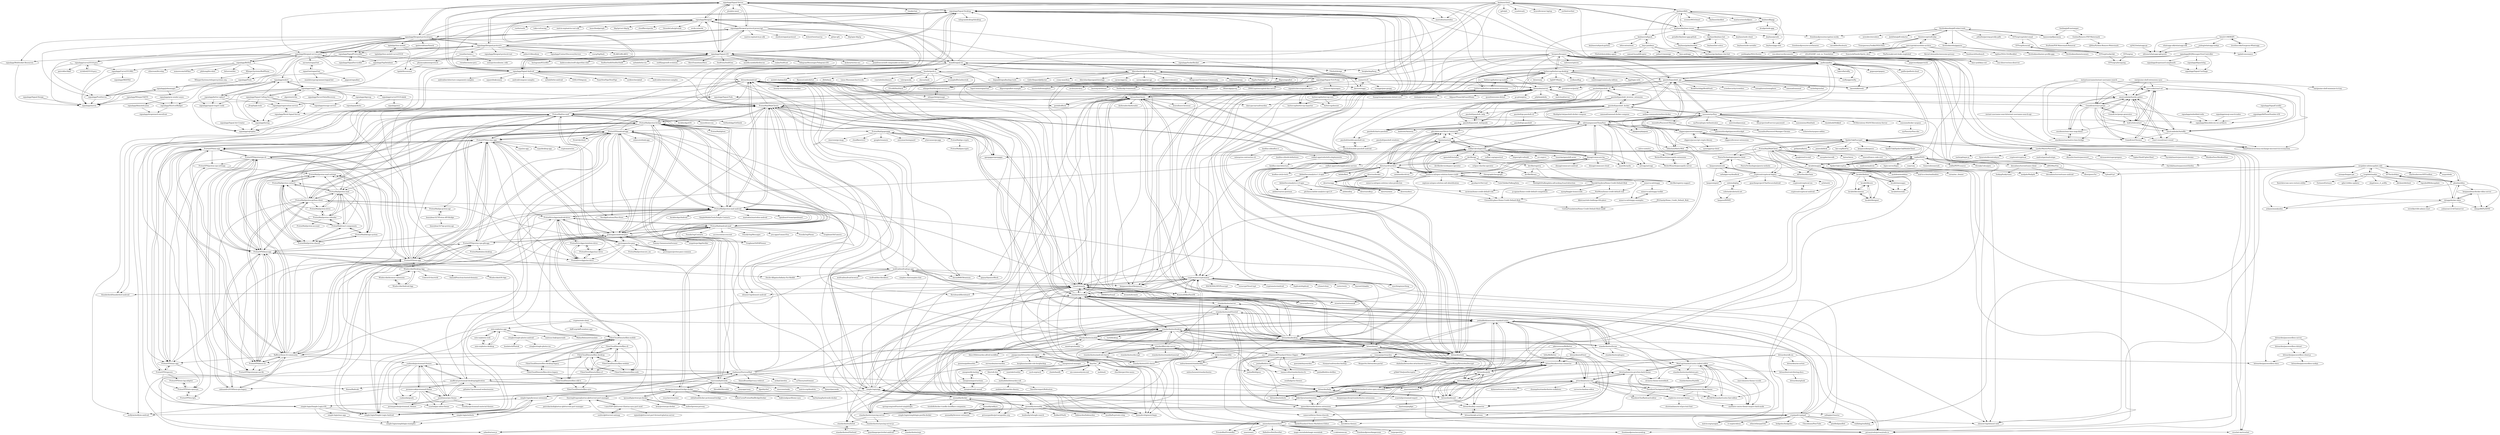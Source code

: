 digraph G {
"signalapp/Signal-Server" -> "signalapp/Signal-Desktop"
"signalapp/Signal-Server" -> "signalapp/Signal-iOS"
"signalapp/Signal-Server" -> "signalapp/Signal-Android"
"signalapp/Signal-Server" -> "signalapp/libsignal"
"signalapp/Signal-Server" -> "signalapp/libsignal-protocol-java"
"signalapp/Signal-Server" -> "matrix-org/synapse" ["e"=1]
"signalapp/Signal-Server" -> "element-hq/element-web" ["e"=1]
"signalapp/Signal-Server" -> "signalapp/libsignal-protocol-javascript"
"signalapp/Signal-Server" -> "bitwarden/server"
"signalapp/Signal-Server" -> "jitsi/jitsi-meet" ["e"=1]
"signalapp/Signal-Server" -> "signalapp/libsignal-protocol-c"
"signalapp/Signal-Server" -> "mastodon/mastodon" ["e"=1]
"signalapp/Signal-Server" -> "signalapp/libsignal-service-java"
"signalapp/Signal-Server" -> "ProtonMail/WebClients"
"signalapp/Signal-Server" -> "tinode/chat" ["e"=1]
"signalapp/Signal-iOS" -> "signalapp/Signal-Desktop"
"signalapp/Signal-iOS" -> "signalapp/Signal-Server"
"signalapp/Signal-iOS" -> "signalapp/Signal-Android"
"signalapp/Signal-iOS" -> "mozilla-mobile/firefox-ios" ["e"=1]
"signalapp/Signal-iOS" -> "realm/SwiftLint" ["e"=1]
"signalapp/Signal-iOS" -> "TelegramMessenger/Telegram-iOS" ["e"=1]
"signalapp/Signal-iOS" -> "kickstarter/ios-oss" ["e"=1]
"signalapp/Signal-iOS" -> "pointfreeco/swift-composable-architecture" ["e"=1]
"signalapp/Signal-iOS" -> "Instagram/IGListKit" ["e"=1]
"signalapp/Signal-iOS" -> "kodecocodes/swift-algorithm-club" ["e"=1]
"signalapp/Signal-iOS" -> "SwifterSwift/SwifterSwift" ["e"=1]
"signalapp/Signal-iOS" -> "airbnb/lottie-ios" ["e"=1]
"signalapp/Signal-iOS" -> "swiftlang/swift-evolution" ["e"=1]
"signalapp/Signal-iOS" -> "HeroTransitions/Hero" ["e"=1]
"signalapp/Signal-iOS" -> "SwiftGen/SwiftGen" ["e"=1]
"cryptomator/cryptomator" -> "veracrypt/VeraCrypt" ["e"=1]
"cryptomator/cryptomator" -> "keepassxreboot/keepassxc" ["e"=1]
"cryptomator/cryptomator" -> "cryptomator/android" ["e"=1]
"cryptomator/cryptomator" -> "duplicati/duplicati" ["e"=1]
"cryptomator/cryptomator" -> "beemdevelopment/Aegis" ["e"=1]
"cryptomator/cryptomator" -> "rclone/rclone" ["e"=1]
"cryptomator/cryptomator" -> "restic/restic" ["e"=1]
"cryptomator/cryptomator" -> "syncthing/syncthing" ["e"=1]
"cryptomator/cryptomator" -> "tutao/tutanota"
"cryptomator/cryptomator" -> "laurent22/joplin" ["e"=1]
"cryptomator/cryptomator" -> "bitwarden/clients"
"cryptomator/cryptomator" -> "safing/portmaster" ["e"=1]
"cryptomator/cryptomator" -> "standardnotes/app"
"cryptomator/cryptomator" -> "Kunzisoft/KeePassDX" ["e"=1]
"cryptomator/cryptomator" -> "HACKERALERT/Picocrypt" ["e"=1]
"mullvad/mullvadvpn-app" -> "mullvad/mullvad-browser" ["e"=1]
"mullvad/mullvadvpn-app" -> "mullvad/dns-blocklists" ["e"=1]
"mullvad/mullvadvpn-app" -> "beemdevelopment/Aegis" ["e"=1]
"mullvad/mullvadvpn-app" -> "tutao/tutanota"
"mullvad/mullvadvpn-app" -> "bitwarden/clients"
"mullvad/mullvadvpn-app" -> "bitwarden/android"
"mullvad/mullvadvpn-app" -> "ProtonVPN/android-app"
"mullvad/mullvadvpn-app" -> "arkenfox/user.js" ["e"=1]
"mullvad/mullvadvpn-app" -> "ImranR98/Obtainium" ["e"=1]
"mullvad/mullvadvpn-app" -> "privacyguides/privacyguides.org" ["e"=1]
"mullvad/mullvadvpn-app" -> "simplex-chat/simplex-chat" ["e"=1]
"mullvad/mullvadvpn-app" -> "Docile-Alligator/Infinity-For-Reddit" ["e"=1]
"mullvad/mullvadvpn-app" -> "cryptomator/cryptomator"
"mullvad/mullvadvpn-app" -> "keepassxreboot/keepassxc" ["e"=1]
"mullvad/mullvadvpn-app" -> "ajayyy/SponsorBlock" ["e"=1]
"padloc/padloc" -> "padloc/padlock-cloud" ["e"=1]
"padloc/padloc" -> "passbolt/passbolt_api"
"padloc/padloc" -> "buttercup/buttercup-desktop"
"padloc/padloc" -> "lesspass/lesspass"
"padloc/padloc" -> "keeweb/keeweb" ["e"=1]
"padloc/padloc" -> "clipperz/password-manager"
"padloc/padloc" -> "SpiderOak/Encryptr"
"padloc/padloc" -> "mailpile/Mailpile" ["e"=1]
"padloc/padloc" -> "lukevella/rallly" ["e"=1]
"padloc/padloc" -> "standardnotes/app"
"padloc/padloc" -> "gopasspw/gopass" ["e"=1]
"padloc/padloc" -> "swiftyapp/swifty" ["e"=1]
"padloc/padloc" -> "nuxsmin/sysPass"
"padloc/padloc" -> "streetwriters/notesnook" ["e"=1]
"padloc/padloc" -> "bitwarden/server"
"anonaddy/anonaddy" -> "simple-login/app"
"anonaddy/anonaddy" -> "anonaddy/docker"
"anonaddy/anonaddy" -> "beemdevelopment/Aegis" ["e"=1]
"anonaddy/anonaddy" -> "tutao/tutanota"
"anonaddy/anonaddy" -> "privacyguides/privacyguides.org" ["e"=1]
"anonaddy/anonaddy" -> "mozilla/fx-private-relay" ["e"=1]
"anonaddy/anonaddy" -> "standardnotes/app"
"anonaddy/anonaddy" -> "Bubka/2FAuth" ["e"=1]
"anonaddy/anonaddy" -> "linkwarden/linkwarden" ["e"=1]
"anonaddy/anonaddy" -> "benbusby/whoogle-search" ["e"=1]
"anonaddy/anonaddy" -> "cryptomator/cryptomator"
"anonaddy/anonaddy" -> "cryptpad/cryptpad"
"anonaddy/anonaddy" -> "mollyim/mollyim-android" ["e"=1]
"anonaddy/anonaddy" -> "simple-login/Simple-Login-Android" ["e"=1]
"anonaddy/anonaddy" -> "safing/portmaster" ["e"=1]
"wallix/PEPS" -> "Sonerezh/sonerezh" ["e"=1]
"wallix/PEPS" -> "sd65/MiniVim"
"wallix/PEPS" -> "wallix/PEPS-source"
"wallix/PEPS" -> "StreakyCobra/gws" ["e"=1]
"wallix/PEPS" -> "SpiderOak/crypton"
"wallix/PEPS" -> "mailcow/mailcow" ["e"=1]
"wallix/PEPS" -> "lavabit/magma"
"wallix/PEPS" -> "bipio-server/bipio" ["e"=1]
"wallix/PEPS" -> "dessalines/torrenttunes-client"
"wallix/PEPS" -> "cozy/cozy" ["e"=1]
"signalapp/Signal-Desktop" -> "signalapp/Signal-Android"
"signalapp/Signal-Desktop" -> "signalapp/Signal-iOS"
"signalapp/Signal-Desktop" -> "signalapp/Signal-Server"
"signalapp/Signal-Desktop" -> "keepassxreboot/keepassxc" ["e"=1]
"signalapp/Signal-Desktop" -> "signalapp/libsignal"
"signalapp/Signal-Desktop" -> "gorhill/uBlock" ["e"=1]
"signalapp/Signal-Desktop" -> "element-hq/element-web" ["e"=1]
"signalapp/Signal-Desktop" -> "bitwarden/clients"
"signalapp/Signal-Desktop" -> "brave/brave-browser" ["e"=1]
"signalapp/Signal-Desktop" -> "mastodon/mastodon" ["e"=1]
"signalapp/Signal-Desktop" -> "telegramdesktop/tdesktop" ["e"=1]
"signalapp/Signal-Desktop" -> "tutao/tutanota"
"signalapp/Signal-Desktop" -> "cryptomator/cryptomator"
"signalapp/Signal-Desktop" -> "ProtonMail/WebClients"
"signalapp/Signal-Desktop" -> "beemdevelopment/Aegis" ["e"=1]
"bbernhard/signal-cli-rest-api" -> "AsamK/signal-cli"
"bbernhard/signal-cli-rest-api" -> "filipre/signalbot"
"bbernhard/signal-cli-rest-api" -> "crazy-max/diun" ["e"=1]
"bbernhard/signal-cli-rest-api" -> "signalapp/Signal-TLS-Proxy"
"bbernhard/signal-cli-rest-api" -> "signalapp/libsignal"
"bbernhard/signal-cli-rest-api" -> "bbernhard/pysignalclirestapi"
"bbernhard/signal-cli-rest-api" -> "caronc/apprise" ["e"=1]
"bbernhard/signal-cli-rest-api" -> "caronc/apprise-api" ["e"=1]
"bbernhard/signal-cli-rest-api" -> "containrrr/shoutrrr" ["e"=1]
"bbernhard/signal-cli-rest-api" -> "Wingysam/Christmas-Community" ["e"=1]
"bbernhard/signal-cli-rest-api" -> "tobychui/zoraxy" ["e"=1]
"bbernhard/signal-cli-rest-api" -> "Hypfer/Valetudo" ["e"=1]
"bbernhard/signal-cli-rest-api" -> "CyferShepard/Jellystat" ["e"=1]
"bbernhard/signal-cli-rest-api" -> "lwesterhof/semaphore"
"bbernhard/signal-cli-rest-api" -> "bepaald/signalbackup-tools" ["e"=1]
"cryptee/web-client" -> "simple-login/Simple-Login-Android" ["e"=1]
"cryptee/web-client" -> "skiff-org/skiff-windows-app" ["e"=1]
"cryptee/web-client" -> "ente-io/photos-app"
"cryptee/web-client" -> "standardnotes/desktop"
"cryptee/web-client" -> "simple-login/browser-extension"
"vladimiry/ElectronMail" -> "unofficial-protonmail-desktop/application"
"vladimiry/ElectronMail" -> "emersion/hydroxide"
"vladimiry/ElectronMail" -> "csalmeida/protonmail-themes"
"vladimiry/ElectronMail" -> "ProtonMail/WebClients"
"vladimiry/ElectronMail" -> "amdelamar/pm-theme"
"vladimiry/ElectronMail" -> "privacytools/privacytools.io" ["e"=1]
"vladimiry/ElectronMail" -> "ProtonMail/proton-bridge"
"vladimiry/ElectronMail" -> "tutao/tutanota"
"vladimiry/ElectronMail" -> "standardnotes/desktop"
"vladimiry/ElectronMail" -> "ProtonMail/proton-mail-android"
"vladimiry/ElectronMail" -> "arkenfox/user.js" ["e"=1]
"vladimiry/ElectronMail" -> "SimonBrazell/privacy-redirect" ["e"=1]
"vladimiry/ElectronMail" -> "intika/Librefox" ["e"=1]
"vladimiry/ElectronMail" -> "szTheory/exifcleaner" ["e"=1]
"vladimiry/ElectronMail" -> "bitwarden/desktop"
"signalapp/BitHub" -> "signalapp/PushServer"
"signalapp/BitHub" -> "signalapp/Flock"
"signalapp/BitHub" -> "nomorecoin/tAPIbot" ["e"=1]
"signalapp/BitHub" -> "philsong/btcrobot" ["e"=1]
"signalapp/BitHub" -> "WhisperSystems/RedPhone"
"signalapp/BitHub" -> "signalapp/libsignal-service-java"
"signalapp/BitHub" -> "bittorrent/btc" ["e"=1]
"signalapp/BitHub" -> "ethereum/btcrelay" ["e"=1]
"directus/docker" -> "directus/app"
"directus/docker" -> "directus/docs"
"onionshare/onionshare" -> "ricochet-im/ricochet" ["e"=1]
"onionshare/onionshare" -> "freedomofpress/securedrop" ["e"=1]
"onionshare/onionshare" -> "tutao/tutanota"
"onionshare/onionshare" -> "cryptpad/cryptpad"
"onionshare/onionshare" -> "privacytools/privacytools.io" ["e"=1]
"onionshare/onionshare" -> "s-rah/onionscan" ["e"=1]
"onionshare/onionshare" -> "freedomofpress/dangerzone" ["e"=1]
"onionshare/onionshare" -> "PrivateBin/PrivateBin" ["e"=1]
"onionshare/onionshare" -> "torproject/tor" ["e"=1]
"onionshare/onionshare" -> "cryptomator/cryptomator"
"onionshare/onionshare" -> "searx/searx" ["e"=1]
"onionshare/onionshare" -> "guardianproject/orbot-android" ["e"=1]
"onionshare/onionshare" -> "HelloZeroNet/ZeroNet" ["e"=1]
"onionshare/onionshare" -> "magic-wormhole/magic-wormhole" ["e"=1]
"onionshare/onionshare" -> "arkenfox/user.js" ["e"=1]
"jakeswenson/BitBetter" -> "h44z/BitBetter"
"jakeswenson/BitBetter" -> "vwxyzjn/portwarden"
"jakeswenson/BitBetter" -> "bitwarden/directory-connector"
"jakeswenson/BitBetter" -> "bitwarden/self-host"
"SpiderOak/Encryptr" -> "SpiderOak/crypton"
"SpiderOak/Encryptr" -> "clipperz/password-manager"
"SpiderOak/Encryptr" -> "ProtonMail/WebClient"
"SpiderOak/Encryptr" -> "kee-org/KeeFox" ["e"=1]
"SpiderOak/Encryptr" -> "keepassx/keepassx" ["e"=1]
"SpiderOak/Encryptr" -> "Upload/Up1" ["e"=1]
"SpiderOak/Encryptr" -> "SpiderOak/SpiderOakMobileClient"
"SpiderOak/Encryptr" -> "tildaslash/RatticWeb"
"SpiderOak/Encryptr" -> "Lyndir/MasterPassword"
"SpiderOak/Encryptr" -> "getkaiwa/kaiwa" ["e"=1]
"SpiderOak/Encryptr" -> "PeerioTechnologies/peerio-client"
"SpiderOak/Encryptr" -> "okTurtles/dnschain" ["e"=1]
"SpiderOak/Encryptr" -> "ricochet-im/ricochet" ["e"=1]
"SpiderOak/Encryptr" -> "padloc/padloc"
"SpiderOak/Encryptr" -> "jamesob/desk" ["e"=1]
"keybase/kbpgp" -> "keybase/kbfs"
"keybase/kbpgp" -> "drudge/node-gpg"
"keybase/kbpgp" -> "keybase/keybase-issues"
"keybase/kbpgp" -> "keybase/pgp-utils"
"nuxsmin/sysPass" -> "nilsteampassnet/TeamPass"
"nuxsmin/sysPass" -> "nuxsmin/docker-syspass"
"nuxsmin/sysPass" -> "passbolt/passbolt_api"
"nuxsmin/sysPass" -> "passwordcockpit/passwordcockpit"
"nuxsmin/sysPass" -> "sysPass/plugin-Authenticator"
"nuxsmin/sysPass" -> "eusonlito/Password-Manager"
"nuxsmin/sysPass" -> "passbolt/passbolt_docker"
"nuxsmin/sysPass" -> "phpipam/phpipam" ["e"=1]
"nuxsmin/sysPass" -> "ochorocho/syspass-addon"
"nuxsmin/sysPass" -> "nextcloud/passman" ["e"=1]
"nuxsmin/sysPass" -> "ltb-project/self-service-password" ["e"=1]
"nuxsmin/sysPass" -> "nuxsmin/sysMonDash"
"nuxsmin/sysPass" -> "tildaslash/RatticWeb"
"nuxsmin/sysPass" -> "claudehohl/Stikked" ["e"=1]
"nuxsmin/sysPass" -> "OCSInventory-NG/OCSInventory-Server" ["e"=1]
"signalapp/YapDatabase" -> "signalapp/maven"
"freedomofpress/encryption-works" -> "micahflee/fixubuntu"
"freedomofpress/encryption-works" -> "freedomofpress/securethenews"
"keybase/keybase-issues" -> "keybase/kbfs"
"keybase/keybase-issues" -> "keybase/node-client"
"keybase/keybase-issues" -> "keybase/client"
"keybase/keybase-issues" -> "keybase/kbpgp"
"keybase/keybase-issues" -> "keybase/proofs"
"keybase/keybase-issues" -> "keybase/keybase-bot"
"keybase/keybase-issues" -> "keybase/saltpack"
"keybase/keybase-issues" -> "pstadler/keybase-gpg-github" ["e"=1]
"keybase/keybase-issues" -> "cryptocat/cryptocat-legacy"
"keybase/keybase-issues" -> "freedomofpress/encryption-works"
"emersion/hydroxide" -> "ProtonMail/proton-bridge"
"emersion/hydroxide" -> "vladimiry/ElectronMail"
"emersion/hydroxide" -> "shenxn/protonmail-bridge-docker"
"emersion/hydroxide" -> "emersion/mako" ["e"=1]
"emersion/hydroxide" -> "matrix-org/dendrite" ["e"=1]
"emersion/hydroxide" -> "ljanyst/peroxide"
"emersion/hydroxide" -> "ProtonMail/WebClients"
"emersion/hydroxide" -> "harleylang/hydroxide-docker"
"emersion/hydroxide" -> "Kozea/Radicale" ["e"=1]
"emersion/hydroxide" -> "simple-login/app"
"emersion/hydroxide" -> "libreddit/libreddit" ["e"=1]
"emersion/hydroxide" -> "cinnyapp/cinny" ["e"=1]
"emersion/hydroxide" -> "mollyim/mollyim-android" ["e"=1]
"emersion/hydroxide" -> "ProtonMail/proton-python-client"
"emersion/hydroxide" -> "djpohly/dwl" ["e"=1]
"keybase/node-client" -> "keybase/node-installer"
"clipperz/password-manager" -> "clipperz/javascript-crypto-library"
"clipperz/password-manager" -> "SpiderOak/crypton"
"clipperz/password-manager" -> "SpiderOak/Encryptr"
"clipperz/password-manager" -> "tildaslash/RatticWeb"
"clipperz/password-manager" -> "clipperz/browser-extensions"
"clipperz/password-manager" -> "nilsteampassnet/TeamPass"
"bitwarden/jslib" -> "bitwarden/docs"
"bitwarden/jslib" -> "bitwarden/help"
"bitwarden/jslib" -> "bitwarden/brand"
"bitwarden/jslib" -> "bitwarden/directory-connector"
"bitwarden/jslib" -> "bitwarden/key-connector"
"bitwarden/brand" -> "bitwarden/docs"
"bitwarden/brand" -> "bitwarden/help"
"bitwarden/brand" -> "bitwarden/jslib"
"bitwarden/brand" -> "bitwarden/directory-connector"
"bitwarden/brand" -> "bitwarden/key-connector"
"bitwarden/docs" -> "bitwarden/brand"
"bitwarden/docs" -> "bitwarden/help"
"bitwarden/docs" -> "bitwarden/jslib"
"bitwarden/docs" -> "bitwarden/directory-connector"
"bitwarden/docs" -> "bitwarden/key-connector"
"bitwarden/docs" -> "bitwarden/gh-actions"
"mattydebie/bitwarden-rofi" -> "fdw/rofi-rbw"
"mattydebie/bitwarden-rofi" -> "DaveDavenport/Rofication" ["e"=1]
"mattydebie/bitwarden-rofi" -> "andykais/bitwarden-dmenu"
"isamert/scli" -> "derricw/siggo"
"isamert/scli" -> "AsamK/signal-cli"
"isamert/scli" -> "boxdot/gurk-rs"
"isamert/scli" -> "ugurcoskn/react-sd"
"isamert/scli" -> "umutcanbolat/border-police"
"isamert/scli" -> "CeamKrier/react-peeps"
"isamert/scli" -> "whisperfish/libsignal-service-rs"
"isamert/scli" -> "cruegge/pam-gnupg" ["e"=1]
"minerva-ml/steppy" -> "minerva-ml/steppy-toolkit"
"minerva-ml/steppy" -> "minerva-ml/steppy-examples"
"standardnotes/mobile" -> "standardnotes/desktop"
"standardnotes/mobile" -> "standardnotes/app"
"standardnotes/mobile" -> "jonhadfield/awesome-standard-notes"
"standardnotes/mobile" -> "standardnotes/syncing-server"
"standardnotes/mobile" -> "standardnotes/forum"
"standardnotes/mobile" -> "ProtonMail/proton-mail-android"
"standardnotes/mobile" -> "arturolinares/sn-rme"
"standardnotes/mobile" -> "standardfile/ruby-server"
"standardnotes/mobile" -> "standardnotes/listed"
"standardnotes/mobile" -> "simple-login/Simple-Login-Android" ["e"=1]
"standardnotes/mobile" -> "raindropio/mobile" ["e"=1]
"standardnotes/mobile" -> "johnjones4/Standard-Notes-Clipper"
"standardnotes/mobile" -> "standardnotes/self-hosted"
"standardnotes/mobile" -> "bitwarden/android"
"standardnotes/mobile" -> "bitwarden/web"
"redhat-developer/odo" -> "dimagi/commcare-hq"
"redhat-developer/odo" -> "kaniini/antissh"
"redhat-developer/odo" -> "directus/v8-archive"
"redhat-developer/odo" -> "nilsteampassnet/TeamPass"
"redhat-developer/odo" -> "crc-org/crc" ["e"=1]
"redhat-developer/odo" -> "minerva-ml/open-solution-home-credit"
"redhat-developer/odo" -> "classgraph/classgraph" ["e"=1]
"redhat-developer/odo" -> "glitchdotcom/Glitch-Community"
"redhat-developer/odo" -> "zyantific/zydis" ["e"=1]
"redhat-developer/odo" -> "devfile/api"
"redhat-developer/odo" -> "tnozicka/openshift-acme" ["e"=1]
"redhat-developer/odo" -> "openshift/installer" ["e"=1]
"redhat-developer/odo" -> "astropy/astropy" ["e"=1]
"redhat-developer/odo" -> "redhat-cop/agnosticd" ["e"=1]
"redhat-developer/odo" -> "shipwright-io/build" ["e"=1]
"oae/gnome-shell-extensions-sync" -> "CeamKrier/react-peeps"
"oae/gnome-shell-extensions-sync" -> "ugurcoskn/react-sd"
"oae/gnome-shell-extensions-sync" -> "umutcanbolat/border-police"
"oae/gnome-shell-extensions-sync" -> "oae/gnome-shell-minimize-to-tray"
"instantusername/instant-username-search" -> "umutcanbolat/Autofillr"
"instantusername/instant-username-search" -> "ugurcoskn/react-sd"
"instantusername/instant-username-search" -> "umutcanbolat/border-police"
"instantusername/instant-username-search" -> "instant-username-search/instant-username-search-api"
"instantusername/instant-username-search" -> "CeamKrier/react-peeps"
"instantusername/instant-username-search" -> "CeamKrier/Chronos"
"instantusername/instant-username-search" -> "HazalYoleri/currency-exchange-microservice-ecosystem"
"instantusername/instant-username-search" -> "onurkenis/reactnative-hms-bridge"
"react-vessel/react-vessel" -> "umutcanbolat/border-police"
"react-vessel/react-vessel" -> "HazalYoleri/currency-exchange-microservice-ecosystem"
"anonaddy/addy.io" -> "anonaddy/browser-extension"
"ProtonMail/gopenpgp" -> "ProtonMail/go-crypto"
"ProtonMail/gopenpgp" -> "ProtonMail/proton-bridge"
"ProtonMail/gopenpgp" -> "emersion/go-imap" ["e"=1]
"ProtonMail/gopenpgp" -> "cloudflare/circl" ["e"=1]
"ProtonMail/gopenpgp" -> "google/renameio"
"ProtonMail/gopenpgp" -> "awnumar/memguard" ["e"=1]
"ProtonMail/gopenpgp" -> "openpgpjs/openpgpjs" ["e"=1]
"ProtonMail/gopenpgp" -> "jchavannes/go-pgp"
"vwxyzjn/portwarden" -> "GurpreetKang/BitwardenDecrypt"
"vwxyzjn/portwarden" -> "ckabalan/bitwarden-attachment-exporter"
"vwxyzjn/portwarden" -> "querylab/lazywarden" ["e"=1]
"vwxyzjn/portwarden" -> "ttionya/vaultwarden-backup" ["e"=1]
"vwxyzjn/portwarden" -> "Reaper0x1/bitwarden-portal" ["e"=1]
"directus/app" -> "directus/v8-archive"
"directus/app" -> "directus/docker"
"directus/app" -> "directus/sdk-js"
"directus/app" -> "directus/docs"
"directus/app" -> "directus/next"
"standardnotes/markdown-pro" -> "standardnotes/StyleKit"
"standardnotes/markdown-pro" -> "matthew-cox/sn-theme-mojave-dark-mode"
"directus/docs" -> "directus/docker"
"hwding/pdf-unstamper" -> "Goshin/Remove-PDF-Watermark"
"hwding/pdf-unstamper" -> "kanzure/pdfparanoia"
"mratsim/home-credit-default-risk" -> "Cirice/4th-place-Home-Credit-Default-Risk"
"signalapp/Signal-Pods" -> "signalapp/maven"
"signalapp/Signal-Pods" -> "signalapp/libmobilecoin-ios-artifacts"
"signalapp/SignalCoreKit" -> "signalapp/libPhoneNumber-iOS"
"signalapp/SignalCoreKit" -> "signalapp/libmobilecoin-ios-artifacts"
"tannercollin/standardnotes-fs" -> "jonhadfield/sn-cli"
"tannercollin/standardnotes-fs" -> "swalladge/sn-themes"
"jonhadfield/sn-cli" -> "jonhadfield/sn-dotfiles"
"jonhadfield/sn-cli" -> "jonhadfield/gosn"
"jonhadfield/sn-cli" -> "tannercollin/standardnotes-fs"
"keybase/proofs" -> "keybase/pgp-utils"
"nsupdate-info/nsupdate.info" -> "SFTtech/sftdyn"
"nsupdate-info/nsupdate.info" -> "asmaps/hopper.pw"
"nsupdate-info/nsupdate.info" -> "pboehm/ddns"
"nsupdate-info/nsupdate.info" -> "troglobit/inadyn"
"nsupdate-info/nsupdate.info" -> "charlesabarnes/SPFtoolbox"
"nsupdate-info/nsupdate.info" -> "Upload/Up1" ["e"=1]
"nsupdate-info/nsupdate.info" -> "mujx/nheko" ["e"=1]
"nsupdate-info/nsupdate.info" -> "arkanis/minidyndns"
"nsupdate-info/nsupdate.info" -> "dstapp/docker-ddns"
"nsupdate-info/nsupdate.info" -> "emersion/neutron"
"sysPass/plugin-Authenticator" -> "ochorocho/syspass-addon"
"standardnotes/FileSend" -> "standardnotes/listed"
"minerva-ml/open-solution-home-credit" -> "KazukiOnodera/Home-Credit-Default-Risk"
"minerva-ml/open-solution-home-credit" -> "kaniini/antissh"
"minerva-ml/open-solution-home-credit" -> "directus/v8-archive"
"minerva-ml/open-solution-home-credit" -> "dimagi/commcare-hq"
"minerva-ml/open-solution-home-credit" -> "glitchdotcom/Glitch-Community"
"minerva-ml/open-solution-home-credit" -> "redhat-developer/odo"
"minerva-ml/open-solution-home-credit" -> "minerva-ml/steppy"
"minerva-ml/open-solution-home-credit" -> "NoxMoon/home-credit-default-risk"
"minerva-ml/open-solution-home-credit" -> "minerva-ml/open-solution-value-prediction"
"minerva-ml/open-solution-home-credit" -> "neptune-ai/open-solution-salt-identification" ["e"=1]
"minerva-ml/open-solution-home-credit" -> "mratsim/home-credit-default-risk"
"minerva-ml/open-solution-home-credit" -> "guoday/ctrNet-tool" ["e"=1]
"minerva-ml/open-solution-home-credit" -> "CuteChibiko/TalkingData" ["e"=1]
"minerva-ml/open-solution-home-credit" -> "Cirice/4th-place-Home-Credit-Default-Risk"
"minerva-ml/open-solution-home-credit" -> "flowlight0/talkingdata-adtracking-fraud-detection" ["e"=1]
"directus/v8-archive" -> "directus/app"
"directus/v8-archive" -> "kaniini/antissh"
"directus/v8-archive" -> "dimagi/commcare-hq"
"directus/v8-archive" -> "redhat-developer/odo"
"directus/v8-archive" -> "glitchdotcom/Glitch-Community"
"directus/v8-archive" -> "directus/docker"
"directus/v8-archive" -> "minerva-ml/open-solution-home-credit"
"directus/v8-archive" -> "directus/docs"
"directus/v8-archive" -> "directus/sdk-js"
"directus/v8-archive" -> "nilsteampassnet/TeamPass"
"directus/v8-archive" -> "directus/next"
"directus/v8-archive" -> "AdobeDocs/analytics-1.4-apis"
"directus/v8-archive" -> "intel/media-driver" ["e"=1]
"directus/v8-archive" -> "classgraph/classgraph" ["e"=1]
"directus/v8-archive" -> "kolide/fleet" ["e"=1]
"AdobeDocs/analytics-1.4-apis" -> "AdobeDocs/analytics-2.0-apis"
"AdobeDocs/analytics-1.4-apis" -> "glitchdotcom/Glitch-Community"
"AdobeDocs/analytics-1.4-apis" -> "adobe/reactor-postman"
"AdobeDocs/analytics-1.4-apis" -> "kaniini/antissh"
"AdobeDocs/analytics-2.0-apis" -> "AdobeDocs/analytics-1.4-apis"
"AdobeDocs/analytics-2.0-apis" -> "adobe/reactor-postman"
"AdobeDocs/analytics-2.0-apis" -> "pitchmuc/adobe-analytics-api-2.0"
"AdobeDocs/analytics-2.0-apis" -> "adobe/alloy" ["e"=1]
"KazukiOnodera/Home-Credit-Default-Risk" -> "minerva-ml/open-solution-home-credit"
"KazukiOnodera/Home-Credit-Default-Risk" -> "Cirice/4th-place-Home-Credit-Default-Risk"
"KazukiOnodera/Home-Credit-Default-Risk" -> "NoxMoon/home-credit-default-risk"
"KazukiOnodera/Home-Credit-Default-Risk" -> "nyanp/kaggle-homecredit"
"KazukiOnodera/Home-Credit-Default-Risk" -> "mratsim/home-credit-default-risk"
"KazukiOnodera/Home-Credit-Default-Risk" -> "js-aguiar/home-credit-default-competition"
"ProtonVPN/protonvpn-cli" -> "Rafficer/linux-cli-community"
"ProtonVPN/protonvpn-cli" -> "ProtonVPN/ios-app"
"ProtonVPN/protonvpn-cli" -> "calexandru2018/linux-gui-legacy"
"ProtonVPN/protonvpn-cli" -> "ProtonVPN/mac-app"
"ProtonVPN/protonvpn-cli" -> "ProtonVPN/linux-app"
"ProtonVPN/protonvpn-cli" -> "ProtonVPN/linux-cli"
"ProtonVPN/protonvpn-cli" -> "ProtonVPN/android-app"
"ProtonVPN/protonvpn-cli" -> "ProtonMail/proton-bridge"
"ProtonVPN/protonvpn-cli" -> "ProtonMail/WebClients"
"ProtonVPN/protonvpn-cli" -> "ProtonVPN/win-app"
"ProtonVPN/protonvpn-cli" -> "ProtonMail/proton-mail"
"ProtonVPN/protonvpn-cli" -> "ProtonVPN/scripts"
"ProtonVPN/protonvpn-cli" -> "ProtonVPN/win-openvpn"
"ProtonVPN/protonvpn-cli" -> "ProtonVPN/proton-vpn-settings"
"ProtonVPN/protonvpn-cli" -> "amdelamar/pm-theme"
"Cirice/4th-place-Home-Credit-Default-Risk" -> "CortexFoundation/Home-Credit-Default-Risk-rank8"
"NoxMoon/home-credit-default-risk" -> "Cirice/4th-place-Home-Credit-Default-Risk"
"NoxMoon/home-credit-default-risk" -> "dkletran/riiid-challenge-4th-place" ["e"=1]
"EFForg/duraconf" -> "EFForg/trackerlab"
"str4d/ed25519-java" -> "signalapp/curve25519-java"
"christianhans/sn-gruvbox-dark-theme" -> "MaxLap/standard-notes-indent-editor"
"christianhans/sn-gruvbox-dark-theme" -> "christianhans/sn-pure-black-theme"
"christianhans/sn-gruvbox-dark-theme" -> "korodit/sn-themes"
"christianhans/sn-gruvbox-dark-theme" -> "ntran/sn-theme-muteddark"
"christianhans/sn-gruvbox-dark-theme" -> "ceiphr/sn-overcast-theme"
"christianhans/sn-gruvbox-dark-theme" -> "arturolinares/sn-rme"
"christianhans/sn-gruvbox-dark-theme" -> "cameronldn/sn-theme-dracula"
"christianhans/sn-gruvbox-dark-theme" -> "matthew-cox/sn-theme-mojave-dark-mode"
"cameronldn/sn-theme-dracula" -> "Kylob/Standard-Notes-Markdown-Editor"
"cameronldn/sn-theme-dracula" -> "korodit/sn-themes"
"ben221199/WAPI" -> "lovethiscode/Gorgeous-Whatsapp"
"ben221199/WAPI" -> "nlitsme/whatsapp-apk-proto"
"ben221199/WAPI" -> "whatsapp-sdk/whatsapp-sdk"
"ben221199/WAPI" -> "tgalal/consonance"
"ben221199/WAPI" -> "yisbug/whatsapp-nodejs"
"firstlookmedia/pdf-redact-tools" -> "firstlookmedia/autocanary"
"firstlookmedia/pdf-redact-tools" -> "kanzure/pdfparanoia"
"firstlookmedia/pdf-redact-tools" -> "firstlookmedia/gpgsync"
"firstlookmedia/pdf-redact-tools" -> "theintercept/sidtoday"
"firstlookmedia/pdf-redact-tools" -> "newsdev/stevedore" ["e"=1]
"firstlookmedia/pdf-redact-tools" -> "JoshData/pdf-redactor"
"firstlookmedia/pdf-redact-tools" -> "EFForg/cryptobot-email"
"firstlookmedia/pdf-redact-tools" -> "freedomofpress/encryption-works"
"firstlookmedia/pdf-redact-tools" -> "jsfenfen/parsing-prickly-pdfs" ["e"=1]
"aaronetz/signal-bot" -> "signal-bot/signal-bot"
"ProtonMail/proton-mail-settings" -> "ProtonMail/proton-contacts"
"ProtonMail/proton-mail-settings" -> "ProtonMail/proton-shared"
"ProtonMail/proton-mail-settings" -> "ProtonMail/design-system"
"ProtonMail/proton-shared" -> "ProtonMail/proton-contacts"
"ProtonMail/proton-shared" -> "ProtonMail/proton-mail-settings"
"ProtonMail/proton-shared" -> "ProtonMail/react-components"
"ProtonMail/proton-shared" -> "ProtonMail/design-system"
"ProtonMail/design-system" -> "ProtonMail/proton-shared"
"ProtonMail/design-system" -> "ProtonMail/proton-mail-settings"
"ProtonMail/design-system" -> "ProtonMail/react-components"
"ProtonMail/design-system" -> "ProtonMail/proton-contacts"
"SFTtech/sftdyn" -> "pboehm/ddns"
"signalapp/WhisperYAFFS" -> "signalapp/ShortcutBadger"
"signalapp/WhisperYAFFS" -> "signalapp/maven"
"ProtonMail/react-components" -> "ProtonMail/proton-shared"
"ProtonMail/react-components" -> "ProtonMail/proton-contacts"
"ProtonMail/react-components" -> "ProtonMail/design-system"
"ProtonMail/react-components" -> "ProtonMail/proton-mail"
"ProtonMail/react-components" -> "ProtonMail/proton-mail-settings"
"ProtonMail/react-components" -> "ProtonMail/proton-calendar"
"cryptocat/cryptocat-ios" -> "cryptocat/cryptocat-android"
"cryptocat/cryptocat-android" -> "cryptocat/cryptocat-ios"
"glitchdotcom/Glitch-Community" -> "kaniini/antissh"
"glitchdotcom/Glitch-Community" -> "AdobeDocs/analytics-1.4-apis"
"glitchdotcom/Glitch-Community" -> "directus/v8-archive"
"signal-bot/signal-bot" -> "pippcat/signalbot"
"signal-bot/signal-bot" -> "aaronetz/signal-bot"
"signal-bot/signal-bot" -> "mandatoryprogrammer/signal-bot"
"plizonczyk/noiseprotocol" -> "tgalal/dissononce"
"keybase/pykeybasebot" -> "keybase/keybase-bot"
"keybase/pykeybasebot" -> "keybase/go-keybase-chat-bot"
"ceiphr/sn-overcast-theme" -> "christianhans/sn-sf-pro-text-font"
"ceiphr/sn-overcast-theme" -> "matthew-cox/sn-theme-mojave-dark-mode"
"christianhans/sn-pure-black-theme" -> "dec0dOS/standard-notes-fast-editor"
"christianhans/sn-pure-black-theme" -> "matthew-cox/sn-theme-mojave-dark-mode"
"christianhans/sn-pure-black-theme" -> "ceiphr/sn-overcast-theme"
"whisperfish/libsignal-service-rs" -> "whisperfish/presage"
"ProtonVPN/scripts" -> "ProtonVPN/win-openvpn"
"standardnotes/listed" -> "standardnotes/FileSend"
"kaniini/antissh" -> "glitchdotcom/Glitch-Community"
"kaniini/antissh" -> "directus/v8-archive"
"kaniini/antissh" -> "dimagi/commcare-hq"
"kaniini/antissh" -> "minerva-ml/open-solution-home-credit"
"kaniini/antissh" -> "redhat-developer/odo"
"EFForg/trackerlab" -> "EFForg/duraconf"
"EFForg/trackerlab" -> "EFForg/cyberspying"
"EFForg/cryptobot-email" -> "EFForg/trackerlab"
"EFForg/cryptobot-email" -> "EFForg/duraconf"
"instant-username-search/instant-username-search-api" -> "HazalYoleri/currency-exchange-microservice-ecosystem"
"passbolt/passbolt_help" -> "passbolt/passbolt_styleguide"
"ProtonMail/proton-contacts" -> "ProtonMail/proton-mail-settings"
"ProtonMail/proton-contacts" -> "ProtonMail/proton-shared"
"ProtonMail/proton-contacts" -> "ProtonMail/proton-mail"
"ProtonMail/proton-contacts" -> "ProtonMail/react-components"
"ProtonVPN/proton-vpn-settings" -> "ProtonMail/proton-mail-settings"
"minerva-ml/steppy-toolkit" -> "minerva-ml/steppy-examples"
"minerva-ml/steppy-examples" -> "minerva-ml/steppy-toolkit"
"mdouchement/standardfile" -> "tectiv3/standardfile"
"mdouchement/standardfile" -> "mdouchement/standardnotes"
"mdouchement/standardfile" -> "jonhadfield/gosn"
"JYLFamily/Home_Credit_Default_Risk" -> "CortexFoundation/Home-Credit-Default-Risk-rank8"
"signalapp/Signal-Android" -> "signalapp/Signal-Desktop"
"signalapp/Signal-Android" -> "signalapp/Signal-Server"
"signalapp/Signal-Android" -> "signalapp/Signal-iOS"
"signalapp/Signal-Android" -> "DrKLO/Telegram" ["e"=1]
"signalapp/Signal-Android" -> "TeamNewPipe/NewPipe" ["e"=1]
"signalapp/Signal-Android" -> "thunderbird/thunderbird-android" ["e"=1]
"signalapp/Signal-Android" -> "nickbutcher/plaid" ["e"=1]
"signalapp/Signal-Android" -> "gorhill/uBlock" ["e"=1]
"signalapp/Signal-Android" -> "android/architecture-samples" ["e"=1]
"signalapp/Signal-Android" -> "beemdevelopment/Aegis" ["e"=1]
"signalapp/Signal-Android" -> "android/architecture-components-samples" ["e"=1]
"signalapp/Signal-Android" -> "square/leakcanary" ["e"=1]
"signalapp/Signal-Android" -> "android/compose-samples" ["e"=1]
"signalapp/Signal-Android" -> "airbnb/lottie-android" ["e"=1]
"signalapp/Signal-Android" -> "bitwarden/android"
"signalapp/libsignal" -> "signalapp/Signal-Server"
"signalapp/libsignal" -> "signalapp/Signal-Desktop"
"signalapp/libsignal" -> "signalapp/Signal-iOS"
"signalapp/libsignal" -> "rustls/rustls" ["e"=1]
"signalapp/libsignal" -> "AsamK/signal-cli"
"signalapp/libsignal" -> "signalapp/ringrtc"
"signalapp/libsignal" -> "signalapp/Signal-Android"
"signalapp/libsignal" -> "tokio-rs/tracing" ["e"=1]
"signalapp/libsignal" -> "matrix-org/matrix-rust-sdk" ["e"=1]
"signalapp/libsignal" -> "signalapp/libsignal-protocol-javascript"
"signalapp/libsignal" -> "launchbadge/sqlx" ["e"=1]
"signalapp/libsignal" -> "libp2p/rust-libp2p" ["e"=1]
"signalapp/libsignal" -> "cloudflare/quiche" ["e"=1]
"signalapp/libsignal" -> "GitoxideLabs/gitoxide" ["e"=1]
"signalapp/libsignal" -> "serde-rs/serde" ["e"=1]
"simple-login/app" -> "anonaddy/anonaddy"
"simple-login/app" -> "simple-login/Simple-Login-Android" ["e"=1]
"simple-login/app" -> "beemdevelopment/Aegis" ["e"=1]
"simple-login/app" -> "ProtonMail/WebClients"
"simple-login/app" -> "standardnotes/app"
"simple-login/app" -> "privacyguides/privacyguides.org" ["e"=1]
"simple-login/app" -> "cryptomator/cryptomator"
"simple-login/app" -> "bitwarden/clients"
"simple-login/app" -> "bitwarden/android"
"simple-login/app" -> "benbusby/whoogle-search" ["e"=1]
"simple-login/app" -> "ProtonMail/proton-mail-android"
"simple-login/app" -> "tutao/tutanota"
"simple-login/app" -> "simple-login/browser-extension"
"simple-login/app" -> "arkenfox/user.js" ["e"=1]
"simple-login/app" -> "anonaddy/docker"
"jonhadfield/awesome-standard-notes" -> "arturolinares/sn-rme"
"jonhadfield/awesome-standard-notes" -> "iganeshk/standardnotes-extensions"
"jonhadfield/awesome-standard-notes" -> "standardnotes/desktop"
"jonhadfield/awesome-standard-notes" -> "kylejbrk/standard-notes-open-extended"
"jonhadfield/awesome-standard-notes" -> "standardnotes/forum"
"jonhadfield/awesome-standard-notes" -> "johnjones4/Standard-Notes-Clipper"
"jonhadfield/awesome-standard-notes" -> "TheodoreChu/append-editor"
"jonhadfield/awesome-standard-notes" -> "christianhans/sn-gruvbox-dark-theme"
"jonhadfield/awesome-standard-notes" -> "standardnotes/app"
"jonhadfield/awesome-standard-notes" -> "standardnotes/mobile"
"jonhadfield/awesome-standard-notes" -> "JokerQyou/snextensions"
"jonhadfield/awesome-standard-notes" -> "MaxLap/standard-notes-indent-editor"
"jonhadfield/awesome-standard-notes" -> "standardnotes/self-hosted"
"jonhadfield/awesome-standard-notes" -> "tannercollin/standardnotes-fs"
"jonhadfield/awesome-standard-notes" -> "standardnotes/plugins"
"ente-io/photos-app" -> "ente-io/photos-web"
"ente-io/photos-app" -> "ente-io/photos-desktop"
"ente-io/photos-app" -> "simple-login/Simple-Login-Android" ["e"=1]
"ente-io/photos-app" -> "FilenCloudDienste/filen-mobile"
"ente-io/photos-app" -> "MahanRahmati/translate" ["e"=1]
"ente-io/photos-app" -> "stingle/stingle-photos-android"
"ente-io/photos-app" -> "mateusz-bak/openreads" ["e"=1]
"ProtonVPN/android-app" -> "ProtonVPN/win-app"
"ProtonVPN/android-app" -> "ProtonMail/proton-mail-android"
"ProtonVPN/android-app" -> "ProtonMail/android-mail"
"ProtonVPN/android-app" -> "protonpass/android-pass"
"ProtonVPN/android-app" -> "Droid-ify/client" ["e"=1]
"ProtonVPN/android-app" -> "simple-login/Simple-Login-Android" ["e"=1]
"ProtonVPN/android-app" -> "ProtonVPN/linux-app"
"ProtonVPN/android-app" -> "guardianproject/orbot-android" ["e"=1]
"ProtonVPN/android-app" -> "bitwarden/android"
"ProtonVPN/android-app" -> "celzero/rethink-app" ["e"=1]
"ProtonVPN/android-app" -> "NeoApplications/Neo-Store" ["e"=1]
"ProtonVPN/android-app" -> "element-hq/element-android" ["e"=1]
"ProtonVPN/android-app" -> "ProtonVPN/ios-mac-app"
"ProtonVPN/android-app" -> "ImranR98/Obtainium" ["e"=1]
"ProtonVPN/android-app" -> "Rafficer/linux-cli-community"
"tutao/tutanota" -> "ProtonMail/WebClients"
"tutao/tutanota" -> "beemdevelopment/Aegis" ["e"=1]
"tutao/tutanota" -> "privacytools/privacytools.io" ["e"=1]
"tutao/tutanota" -> "bitwarden/android"
"tutao/tutanota" -> "Kunzisoft/KeePassDX" ["e"=1]
"tutao/tutanota" -> "thunderbird/thunderbird-android" ["e"=1]
"tutao/tutanota" -> "M66B/FairEmail" ["e"=1]
"tutao/tutanota" -> "cryptomator/cryptomator"
"tutao/tutanota" -> "florisboard/florisboard" ["e"=1]
"tutao/tutanota" -> "ProtonMail/proton-mail-android"
"tutao/tutanota" -> "mullvad/mullvadvpn-app"
"tutao/tutanota" -> "bromite/bromite" ["e"=1]
"tutao/tutanota" -> "standardnotes/app"
"tutao/tutanota" -> "element-hq/element-web" ["e"=1]
"tutao/tutanota" -> "element-hq/element-android" ["e"=1]
"GurpreetKang/BitwardenDecrypt" -> "vwxyzjn/portwarden"
"GurpreetKang/BitwardenDecrypt" -> "g3bk47/bwJsonDecryptor"
"ProtonVPN/win-app" -> "ProtonVPN/android-app"
"ProtonVPN/win-app" -> "ProtonVPN/ios-app"
"ProtonVPN/win-app" -> "ProtonVPN/ios-mac-app"
"ProtonVPN/win-app" -> "ProtonVPN/linux-app"
"ProtonVPN/win-app" -> "ProtonVPN/mac-app"
"ProtonVPN/win-app" -> "ProtonMail/proton-mail-android"
"ProtonVPN/win-app" -> "Rafficer/linux-cli-community"
"ProtonVPN/win-app" -> "ProtonVPN/proton-vpn-gtk-app"
"ProtonVPN/win-app" -> "ProtonMail/WebClients"
"ProtonVPN/win-app" -> "ProtonVPN/linux-cli"
"ProtonVPN/win-app" -> "Windscribe/Desktop-App"
"ProtonVPN/win-app" -> "protonpass/android-pass"
"ProtonVPN/win-app" -> "ProtonVPN/protonvpn-cli"
"ProtonVPN/win-app" -> "ProtonMail/ios-mail"
"ProtonVPN/win-app" -> "mullvad/mullvadvpn-app"
"signalapp/libsignal-protocol-java" -> "signalapp/libsignal-service-java"
"signalapp/libsignal-protocol-java" -> "signalapp/libsignal-protocol-c"
"signalapp/libsignal-protocol-java" -> "signalapp/libsignal-protocol-javascript"
"signalapp/libsignal-protocol-java" -> "signalapp/curve25519-java"
"signalapp/libsignal-protocol-java" -> "signalapp/Signal-Server"
"signalapp/libsignal-protocol-java" -> "signalapp/Signal-Android"
"signalapp/libsignal-protocol-java" -> "signalapp/libsignal"
"signalapp/libsignal-protocol-java" -> "tgalal/python-axolotl"
"signalapp/libsignal-protocol-java" -> "signalapp/SignalProtocolKit"
"signalapp/libsignal-protocol-java" -> "signalapp/BitHub"
"signalapp/libsignal-protocol-java" -> "signalapp/Signal-Desktop"
"signalapp/libsignal-protocol-java" -> "igniterealtime/Smack" ["e"=1]
"signalapp/libsignal-protocol-java" -> "signalapp/WebSocket-Resources"
"signalapp/libsignal-protocol-java" -> "signalapp/PushServer"
"signalapp/libsignal-protocol-java" -> "signalapp/Signal-iOS"
"doy/rbw" -> "fdw/rofi-rbw"
"doy/rbw" -> "chmln/handlr" ["e"=1]
"doy/rbw" -> "nix-community/nix-init" ["e"=1]
"doy/rbw" -> "meli/meli" ["e"=1]
"doy/rbw" -> "rbuchberger/rbw-menu"
"doy/rbw" -> "numtide/treefmt" ["e"=1]
"doy/rbw" -> "joaojacome/bitwarden-ssh-agent"
"doy/rbw" -> "ouch-org/ouch" ["e"=1]
"simple-login/browser-extension" -> "simple-login/Simple-Login-iOS"
"simple-login/browser-extension" -> "simple-login/Simple-Login-Android" ["e"=1]
"simple-login/browser-extension" -> "simple-login/website"
"simple-login/browser-extension" -> "simple-login/simplelogin-examples"
"ProtonMail/proton-mail-android" -> "ProtonVPN/android-app"
"ProtonMail/proton-mail-android" -> "ProtonMail/proton-bridge"
"ProtonMail/proton-mail-android" -> "ProtonMail/WebClients"
"ProtonMail/proton-mail-android" -> "simple-login/Simple-Login-Android" ["e"=1]
"ProtonMail/proton-mail-android" -> "ProtonMail/android-mail"
"ProtonMail/proton-mail-android" -> "protonpass/android-pass"
"ProtonMail/proton-mail-android" -> "bitwarden/android"
"ProtonMail/proton-mail-android" -> "element-hq/element-android" ["e"=1]
"ProtonMail/proton-mail-android" -> "ProtonMail/ios-mail"
"ProtonMail/proton-mail-android" -> "duckduckgo/Android" ["e"=1]
"ProtonMail/proton-mail-android" -> "SimpleMobileTools/Simple-Contacts" ["e"=1]
"ProtonMail/proton-mail-android" -> "ProtonDriveApps/android-drive"
"ProtonMail/proton-mail-android" -> "mastodon/mastodon-android" ["e"=1]
"ProtonMail/proton-mail-android" -> "openboard-team/openboard" ["e"=1]
"ProtonMail/proton-mail-android" -> "NeoApplications/Neo-Store" ["e"=1]
"keybase/client" -> "keybase/kbfs"
"keybase/client" -> "keybase/keybase-issues"
"keybase/client" -> "ipfs/ipfs" ["e"=1]
"keybase/client" -> "signalapp/Signal-Desktop"
"keybase/client" -> "onionshare/onionshare"
"keybase/client" -> "element-hq/element-web" ["e"=1]
"keybase/client" -> "matrix-org/synapse" ["e"=1]
"keybase/client" -> "zcash/zcash" ["e"=1]
"keybase/client" -> "tutao/tutanota"
"keybase/client" -> "mastodon/mastodon" ["e"=1]
"keybase/client" -> "ProtonMail/WebClients"
"keybase/client" -> "FiloSottile/age" ["e"=1]
"keybase/client" -> "brave/browser-laptop" ["e"=1]
"keybase/client" -> "certbot/certbot" ["e"=1]
"keybase/client" -> "cryptomator/cryptomator"
"Rafficer/linux-cli-community" -> "ProtonVPN/protonvpn-cli"
"Rafficer/linux-cli-community" -> "calexandru2018/linux-gui-legacy"
"Rafficer/linux-cli-community" -> "ProtonVPN/linux-cli"
"Rafficer/linux-cli-community" -> "ProtonVPN/ios-app"
"Rafficer/linux-cli-community" -> "ProtonVPN/linux-app"
"Rafficer/linux-cli-community" -> "ProtonVPN/mac-app"
"Rafficer/linux-cli-community" -> "ProtonVPN/android-app"
"Rafficer/linux-cli-community" -> "ProtonVPN/win-app"
"Rafficer/linux-cli-community" -> "ProtonMail/WebClients"
"Rafficer/linux-cli-community" -> "ProtonMail/proton-bridge"
"Rafficer/linux-cli-community" -> "ProtonMail/proton-mail-android"
"Rafficer/linux-cli-community" -> "csalmeida/protonmail-themes"
"Rafficer/linux-cli-community" -> "ProtonVPN/proton-vpn-gtk-app"
"Rafficer/linux-cli-community" -> "bitwarden/cli"
"Rafficer/linux-cli-community" -> "ProtonVPN/protonvpn-nm-lib"
"boxdot/gurk-rs" -> "whisperfish/presage"
"boxdot/gurk-rs" -> "isamert/scli"
"boxdot/gurk-rs" -> "whisperfish/libsignal-service-rs"
"boxdot/gurk-rs" -> "derricw/siggo"
"boxdot/gurk-rs" -> "ulyssa/iamb" ["e"=1]
"boxdot/gurk-rs" -> "axolotl-chat/axolotl" ["e"=1]
"boxdot/gurk-rs" -> "RasmusLindroth/tut" ["e"=1]
"boxdot/gurk-rs" -> "wcampbell0x2a/heretek"
"boxdot/gurk-rs" -> "dhth/bmm"
"boxdot/gurk-rs" -> "Linus-Mussmaecher/rucola" ["e"=1]
"boxdot/gurk-rs" -> "coastalwhite/lemurs" ["e"=1]
"boxdot/gurk-rs" -> "tulir/gomuks" ["e"=1]
"anonaddy/docker" -> "anonaddy/anonaddy"
"anonaddy/docker" -> "springcomp/self-hosted-simplelogin"
"anonaddy/docker" -> "anonaddy/browser-extension"
"anonaddy/docker" -> "anonaddy/addy.io"
"anonaddy/docker" -> "simple-login/app"
"anonaddy/docker" -> "tiredofit/docker-traefik-cloudflare-companion" ["e"=1]
"joaojacome/bitwarden-ssh-agent" -> "omegion/ssh-manager"
"joaojacome/bitwarden-ssh-agent" -> "quexten/goldwarden" ["e"=1]
"joaojacome/bitwarden-ssh-agent" -> "envwarden/envwarden"
"joaojacome/bitwarden-ssh-agent" -> "doy/rbw"
"joaojacome/bitwarden-ssh-agent" -> "borgbase/ansible-role-borgbackup" ["e"=1]
"tprasadtp/protonvpn-docker" -> "walterl/proton-privoxy"
"tprasadtp/protonvpn-docker" -> "krey/protonvpn-docker"
"tprasadtp/protonvpn-docker" -> "shenxn/protonmail-bridge-docker"
"lavabit/magma" -> "lavabit/libdime"
"lavabit/magma" -> "lavabit/messages"
"lavabit/magma" -> "ProtonMail/WebClient"
"lavabit/magma" -> "lavabit/tutorials"
"lavabit/magma" -> "okTurtles/dnschain" ["e"=1]
"lavabit/magma" -> "wallix/PEPS"
"lavabit/magma" -> "emersion/neutron"
"lavabit/magma" -> "ricochet-im/ricochet" ["e"=1]
"lavabit/magma" -> "mailpile/Mailpile" ["e"=1]
"lavabit/magma" -> "freedomofpress/securedrop" ["e"=1]
"lavabit/magma" -> "tutao/tutanota"
"lavabit/magma" -> "Upload/Up1" ["e"=1]
"lavabit/magma" -> "mail-in-a-box/mailinabox" ["e"=1]
"lavabit/magma" -> "corna/me_cleaner" ["e"=1]
"lavabit/magma" -> "modoboa/modoboa" ["e"=1]
"PeerioTechnologies/peerio-client" -> "PeerioTechnologies/peerio-website"
"PeerioTechnologies/peerio-client" -> "kaepora/miniLock"
"signalapp/embedded-redis" -> "signalapp/libmobilecoin-ios-artifacts"
"cryptpad/cryptpad" -> "ether/etherpad-lite" ["e"=1]
"cryptpad/cryptpad" -> "PrivateBin/PrivateBin" ["e"=1]
"cryptpad/cryptpad" -> "hedgedoc/hedgedoc" ["e"=1]
"cryptpad/cryptpad" -> "Chocobozzz/PeerTube" ["e"=1]
"cryptpad/cryptpad" -> "element-hq/element-web" ["e"=1]
"cryptpad/cryptpad" -> "cryptomator/cryptomator"
"cryptpad/cryptpad" -> "searx/searx" ["e"=1]
"cryptpad/cryptpad" -> "tutao/tutanota"
"cryptpad/cryptpad" -> "wallabag/wallabag" ["e"=1]
"cryptpad/cryptpad" -> "pixelfed/pixelfed" ["e"=1]
"cryptpad/cryptpad" -> "matrix-org/synapse" ["e"=1]
"cryptpad/cryptpad" -> "onionshare/onionshare"
"cryptpad/cryptpad" -> "standardnotes/app"
"cryptpad/cryptpad" -> "simple-login/app"
"cryptpad/cryptpad" -> "iv-org/invidious" ["e"=1]
"shenxn/protonmail-bridge-docker" -> "ProtonMail/proton-bridge"
"shenxn/protonmail-bridge-docker" -> "tprasadtp/protonvpn-docker"
"shenxn/protonmail-bridge-docker" -> "emersion/hydroxide"
"shenxn/protonmail-bridge-docker" -> "sdelafond/docker-protonmail-bridge"
"shenxn/protonmail-bridge-docker" -> "VideoCurio/ProtonMailBridgeDocker"
"shenxn/protonmail-bridge-docker" -> "SnoringDragon/gluetun-qbittorrent-port-manager"
"shenxn/protonmail-bridge-docker" -> "bakito/adguardhome-sync" ["e"=1]
"shenxn/protonmail-bridge-docker" -> "harleylang/hydroxide-docker"
"shenxn/protonmail-bridge-docker" -> "recyclarr/recyclarr" ["e"=1]
"anonaddy/browser-extension" -> "anonaddy/addy.io"
"dimagi/commcare-hq" -> "redhat-developer/odo"
"dimagi/commcare-hq" -> "kaniini/antissh"
"dimagi/commcare-hq" -> "directus/v8-archive"
"dimagi/commcare-hq" -> "minerva-ml/open-solution-home-credit"
"dimagi/commcare-hq" -> "nilsteampassnet/TeamPass"
"dimagi/commcare-hq" -> "glitchdotcom/Glitch-Community"
"dimagi/commcare-hq" -> "dimagi/commcare-cloud"
"dimagi/commcare-hq" -> "classgraph/classgraph" ["e"=1]
"dimagi/commcare-hq" -> "astropy/astropy" ["e"=1]
"dimagi/commcare-hq" -> "dimagi/commcare-android"
"dimagi/commcare-hq" -> "zyantific/zydis" ["e"=1]
"dimagi/commcare-hq" -> "intel/media-driver" ["e"=1]
"stingle/stingle-photos-android" -> "stingle/stingle-photos-ios"
"stingle/stingle-photos-android" -> "leonlatsch/Photok" ["e"=1]
"standardnotes/syncing-server" -> "iganeshk/standardnotes-extensions"
"standardnotes/syncing-server" -> "JokerQyou/snextensions"
"standardnotes/syncing-server" -> "standardnotes/syncing-server-js"
"standardnotes/syncing-server" -> "standardnotes/desktop"
"standardnotes/syncing-server" -> "standardnotes/listed"
"standardnotes/syncing-server" -> "christianhans/sn-gruvbox-dark-theme"
"standardnotes/syncing-server" -> "standardnotes/mobile"
"ProtonMail/proton-bridge" -> "ProtonMail/proton-mail-android"
"ProtonMail/proton-bridge" -> "ProtonMail/android-mail"
"ProtonMail/proton-bridge" -> "shenxn/protonmail-bridge-docker"
"ProtonMail/proton-bridge" -> "ProtonMail/proton-python-client"
"ProtonMail/proton-bridge" -> "ProtonMail/WebClients"
"ProtonMail/proton-bridge" -> "ProtonMail/ios-mail"
"ProtonMail/proton-bridge" -> "emersion/hydroxide"
"ProtonMail/proton-bridge" -> "protonpass/android-pass"
"ProtonMail/proton-bridge" -> "ProtonVPN/linux-app"
"ProtonMail/proton-bridge" -> "ProtonMail/proton-mail"
"ProtonMail/proton-bridge" -> "ProtonVPN/android-app"
"ProtonMail/proton-bridge" -> "ProtonMail/go-proton-api"
"ProtonMail/proton-bridge" -> "ProtonMail/gluon" ["e"=1]
"ProtonMail/proton-bridge" -> "ProtonMail/gopenpgp"
"ProtonMail/proton-bridge" -> "ProtonVPN/ios-mac-app"
"pboehm/ddns" -> "SFTtech/sftdyn"
"pboehm/ddns" -> "dstapp/docker-ddns"
"pboehm/ddns" -> "olimpo88/PyDDNS"
"pboehm/ddns" -> "nsupdate-info/nsupdate.info"
"pboehm/ddns" -> "benjaminbear/docker-ddns-server"
"pboehm/ddns" -> "arkanis/minidyndns"
"lavabit/libdime" -> "lavabit/magma"
"lavabit/libdime" -> "lavabit/messages"
"lavabit/libdime" -> "lavabit/libcommon"
"lavabit/libdime" -> "lavabit/libsignet"
"lavabit/libdime" -> "lavabit/tutorials"
"lavabit/libdime" -> "lavabit/libcore"
"lavabit/libcommon" -> "lavabit/libsignet"
"lavabit/libcommon" -> "lavabit/libcore"
"umutcanbolat/border-police" -> "ugurcoskn/react-sd"
"umutcanbolat/border-police" -> "umutcanbolat/Autofillr"
"umutcanbolat/border-police" -> "react-vessel/react-vessel"
"umutcanbolat/border-police" -> "IsaEs/telecontact"
"umutcanbolat/border-police" -> "CeamKrier/Chronos"
"umutcanbolat/border-police" -> "CeamKrier/react-peeps"
"umutcanbolat/border-police" -> "onurkenis/ionic-hms-map-demo"
"onurkenis/reactnative-hms-bridge" -> "onurkenis/ionic-hms-map-demo"
"CeamKrier/react-peeps" -> "umutcanbolat/border-police"
"CeamKrier/react-peeps" -> "ugurcoskn/react-sd"
"CeamKrier/react-peeps" -> "umutcanbolat/Autofillr"
"CeamKrier/react-peeps" -> "CeamKrier/peeps-generator"
"CeamKrier/react-peeps" -> "IsaEs/telecontact"
"CeamKrier/react-peeps" -> "react-vessel/react-vessel"
"CeamKrier/react-peeps" -> "onurkenis/ionic-hms-map-demo"
"CeamKrier/react-peeps" -> "onurkenis/reactnative-hms-bridge"
"CeamKrier/peeps-generator" -> "CeamKrier/react-peeps"
"CeamKrier/peeps-generator" -> "umutcanbolat/border-police"
"CeamKrier/peeps-generator" -> "IsaEs/telecontact"
"onurkenis/ionic-hms-map-demo" -> "onurkenis/reactnative-hms-bridge"
"onurkenis/ionic-hms-map-demo" -> "umutcanbolat/border-police"
"ugurcoskn/react-sd" -> "umutcanbolat/border-police"
"ugurcoskn/react-sd" -> "CeamKrier/Chronos"
"ugurcoskn/react-sd" -> "IsaEs/telecontact"
"ugurcoskn/react-sd" -> "umutcanbolat/Autofillr"
"umutcanbolat/Autofillr" -> "umutcanbolat/border-police"
"umutcanbolat/Autofillr" -> "ugurcoskn/react-sd"
"umutcanbolat/Autofillr" -> "react-vessel/react-vessel"
"umutcanbolat/Autofillr" -> "HazalYoleri/currency-exchange-microservice-ecosystem"
"umutcanbolat/Autofillr" -> "IsaEs/telecontact"
"umutcanbolat/Autofillr" -> "CeamKrier/Chronos"
"IsaEs/telecontact" -> "ugurcoskn/react-sd"
"IsaEs/telecontact" -> "umutcanbolat/border-police"
"IsaEs/telecontact" -> "onurkenis/ionic-hms-map-demo"
"IsaEs/telecontact" -> "umutcanbolat/Autofillr"
"CeamKrier/Chronos" -> "ugurcoskn/react-sd"
"CeamKrier/Chronos" -> "umutcanbolat/border-police"
"CeamKrier/Chronos" -> "HazalYoleri/currency-exchange-microservice-ecosystem"
"keys-pub/keys" -> "keys-pub/app"
"keys-pub/keys" -> "keys-pub/keys-ext"
"keys-pub/keys" -> "keybase/saltpack"
"keys-pub/keys" -> "jedisct1/minisign" ["e"=1]
"keys-pub/keys" -> "FiloSottile/yubikey-agent" ["e"=1]
"keys-pub/keys" -> "samuel-lucas6/Kryptor" ["e"=1]
"benjaminbear/docker-ddns-server" -> "dstapp/docker-ddns"
"benjaminbear/docker-ddns-server" -> "olimpo88/PyDDNS"
"ProtonMail/ios-mail" -> "ProtonVPN/ios-mac-app"
"ProtonMail/ios-mail" -> "protonpass/ios-pass"
"ProtonMail/ios-mail" -> "ProtonVPN/ios-app"
"ProtonMail/ios-mail" -> "ProtonMail/proton-mail-android"
"ProtonMail/ios-mail" -> "ProtonMail/proton-bridge"
"ProtonMail/ios-mail" -> "ProtonMail/WebClients"
"ProtonMail/ios-mail" -> "duckduckgo/iOS" ["e"=1]
"ProtonMail/ios-mail" -> "ProtonMail/proton-python-client"
"ProtonMail/ios-mail" -> "ProtonDriveApps/ios-drive"
"ProtonMail/ios-mail" -> "brave/brave-ios" ["e"=1]
"ProtonMail/ios-mail" -> "signalapp/Signal-iOS"
"ProtonMail/ios-mail" -> "ProtonMail/proton-mail"
"ProtonMail/ios-mail" -> "simple-login/Simple-Login-iOS"
"ProtonMail/ios-mail" -> "ProtonVPN/mac-app"
"ProtonMail/ios-mail" -> "GitHawkApp/GitHawk" ["e"=1]
"walterl/proton-privoxy" -> "tprasadtp/protonvpn-docker"
"lavabit/libsignet" -> "lavabit/libcore"
"lavabit/libsignet" -> "lavabit/libcommon"
"signalapp/webrtc" -> "signalapp/signal-ringrtc-node"
"signalapp/webrtc" -> "signalapp/ringrtc"
"signalapp/webrtc" -> "signalapp/better-sqlite3"
"signalapp/webrtc" -> "signalapp/Signal-Pods"
"signalapp/ringrtc" -> "signalapp/webrtc"
"signalapp/ringrtc" -> "signalapp/Signal-Calling-Service"
"signalapp/ringrtc" -> "signalapp/zkgroup"
"signalapp/ringrtc" -> "signalapp/signal-ringrtc-node"
"signalapp/ringrtc" -> "signalapp/registration-service"
"signalapp/ringrtc" -> "signalapp/curve25519-dalek"
"signalapp/ringrtc" -> "algesten/str0m" ["e"=1]
"signalapp/ringrtc" -> "signalapp/SecureValueRecovery" ["e"=1]
"signalapp/ringrtc" -> "signalapp/boring"
"signalapp/ringrtc" -> "signalapp/Mock-Signal-Server"
"signalapp/ringrtc" -> "signalapp/storage-service"
"signalapp/ringrtc" -> "signalapp/better-sqlite3"
"kaepora/miniLock" -> "cryptocat/cryptocat-legacy"
"kaepora/miniLock" -> "kaepora/npwd"
"kaepora/miniLock" -> "PeerioTechnologies/peerio-client"
"kaepora/miniLock" -> "cathalgarvey/deadlock"
"mitro-co/mitro" -> "WeAreWizards/passopolis-extensions"
"mitro-co/mitro" -> "WeAreWizards/passopolis-server"
"simple-login/Simple-Login-iOS" -> "simple-login/browser-extension"
"simple-login/Simple-Login-iOS" -> "simple-login/Simple-Login-Android" ["e"=1]
"simple-login/Simple-Login-iOS" -> "simple-login/website"
"simple-login/Simple-Login-iOS" -> "simple-login/simplelogin-examples"
"simple-login/Simple-Login-iOS" -> "simple-login/mac-app"
"clipperz/javascript-crypto-library" -> "clipperz/password-manager"
"clipperz/javascript-crypto-library" -> "symeapp/srp-client" ["e"=1]
"JokerQyou/snextensions" -> "iganeshk/standardnotes-extensions"
"JokerQyou/snextensions" -> "kylejbrk/standard-notes-open-extended"
"signalapp/SignalProtocolKit" -> "signalapp/SignalServiceKit"
"signalapp/SignalProtocolKit" -> "signalapp/SocketRocket"
"signalapp/SignalProtocolKit" -> "signalapp/YapDatabase"
"signalapp/SignalProtocolKit" -> "signalapp/maven"
"devfile/registry" -> "devfile/library"
"devfile/registry" -> "devfile/registry-support"
"ProtonVPN/ios-app" -> "ProtonVPN/mac-app"
"ProtonVPN/ios-app" -> "ProtonVPN/vpncore"
"ProtonVPN/ios-app" -> "ProtonVPN/proton-vpn-settings"
"ProtonVPN/ios-app" -> "ProtonVPN/ios-mac-app"
"ProtonVPN/ios-app" -> "ProtonVPN/win-app"
"ProtonVPN/ios-app" -> "ProtonMail/ios-mail"
"ProtonVPN/ios-app" -> "Rafficer/linux-cli-community"
"ProtonVPN/ios-app" -> "ProtonVPN/protonvpn-cli"
"ProtonVPN/ios-app" -> "ProtonVPN/linux-app"
"cryptocat/cryptocat-legacy" -> "kaepora/miniLock"
"cryptocat/cryptocat-legacy" -> "cryptocat/cryptocat-android"
"cryptocat/cryptocat-legacy" -> "cryptocat/cryptocat-ios"
"cryptocat/cryptocat-legacy" -> "guardianproject/ChatSecureAndroid" ["e"=1]
"cryptocat/cryptocat-legacy" -> "PeerioTechnologies/peerio-client"
"cryptocat/cryptocat-legacy" -> "kaepora/npwd"
"cryptocat/cryptocat-legacy" -> "substack/glog"
"cryptocat/cryptocat-legacy" -> "arlolra/otr"
"nsa-observer/documents" -> "nsa-observer/nsa-observer"
"derricw/siggo" -> "isamert/scli"
"fdw/rofi-rbw" -> "doy/rbw"
"fdw/rofi-rbw" -> "mattydebie/bitwarden-rofi"
"signalapp/gcm-sender-async" -> "signalapp/ShortcutBadger"
"signalapp/gcm-sender-async" -> "signalapp/libaxolotl-j2me"
"ProtonMail/proton-drive" -> "ProtonMail/proton-calendar"
"ProtonMail/proton-drive" -> "ProtonMail/proton-mail"
"ProtonMail/proton-drive" -> "ProtonMail/proton-contacts"
"signalapp/curve25519-java" -> "str4d/ed25519-java"
"signalapp/curve25519-java" -> "signalapp/maven"
"signalapp/curve25519-java" -> "signalapp/Curve25519Kit"
"signalapp/curve25519-java" -> "patrickfav/hkdf" ["e"=1]
"signalapp/signal-ringrtc-node" -> "signalapp/sqlcipher"
"MaxLap/standard-notes-indent-editor" -> "dec0dOS/standard-notes-fast-editor"
"MaxLap/standard-notes-indent-editor" -> "TheodoreChu/append-editor"
"MaxLap/standard-notes-indent-editor" -> "matthew-cox/sn-theme-mojave-dark-mode"
"MaxLap/standard-notes-indent-editor" -> "ntran/sn-theme-muteddark"
"MaxLap/standard-notes-indent-editor" -> "marcolaux/sn-theme-vscode"
"MaxLap/standard-notes-indent-editor" -> "standardnotes/markdown-pro"
"MaxLap/standard-notes-indent-editor" -> "christianhans/sn-pure-black-theme"
"MaxLap/standard-notes-indent-editor" -> "christianhans/sn-gruvbox-dark-theme"
"iganeshk/standardnotes-extensions" -> "kylejbrk/standard-notes-open-extended"
"iganeshk/standardnotes-extensions" -> "JokerQyou/snextensions"
"iganeshk/standardnotes-extensions" -> "jonhadfield/awesome-standard-notes"
"iganeshk/standardnotes-extensions" -> "standardnotes/syncing-server"
"iganeshk/standardnotes-extensions" -> "christianhans/sn-gruvbox-dark-theme"
"iganeshk/standardnotes-extensions" -> "standardnotes/self-hosted"
"iganeshk/standardnotes-extensions" -> "korodit/sn-themes"
"iganeshk/standardnotes-extensions" -> "arturolinares/sn-rme"
"iganeshk/standardnotes-extensions" -> "cameronldn/sn-theme-dracula"
"iganeshk/standardnotes-extensions" -> "johnjones4/Standard-Notes-Clipper"
"TheodoreChu/append-editor" -> "MaxLap/standard-notes-indent-editor"
"TheodoreChu/append-editor" -> "TheodoreChu/flashcard-editor"
"TheodoreChu/append-editor" -> "arturolinares/sn-rme"
"TheodoreChu/append-editor" -> "dec0dOS/standard-notes-fast-editor"
"ProtonMail/proton-python-client" -> "ProtonMail/proton-bridge"
"ProtonMail/proton-python-client" -> "ProtonMail/proton-mail"
"ProtonMail/proton-python-client" -> "ProtonVPN/protonvpn-nm-lib"
"ProtonMail/proton-python-client" -> "ProtonVPN/linux-cli"
"ProtonMail/proton-python-client" -> "ProtonMail/ios-mail"
"ProtonMail/proton-python-client" -> "ProtonVPN/linux-app"
"ProtonMail/proton-python-client" -> "ProtonMail/proton-contacts"
"ProtonMail/proton-python-client" -> "ProtonMail/proton-mail-android"
"ProtonMail/proton-python-client" -> "ProtonMail/go-proton-api"
"ProtonMail/proton-python-client" -> "ProtonMail/WebClients"
"ProtonMail/proton-python-client" -> "ProtonMail/proton-drive"
"signalapp/WebSocket-Resources" -> "signalapp/maven"
"ente-io/photos-web" -> "ente-io/photos-app"
"ente-io/photos-web" -> "ente-io/photos-desktop"
"signalapp/jobmanager" -> "signalapp/PushServer"
"signalapp/jobmanager" -> "signalapp/gcm-sender-async"
"ProtonMail/proton-calendar" -> "ProtonMail/proton-mail"
"ProtonMail/proton-calendar" -> "ProtonMail/proton-contacts"
"ProtonMail/proton-calendar" -> "ProtonMail/proton-drive"
"ProtonMail/proton-calendar" -> "ProtonMail/proton-mail-settings"
"ProtonMail/proton-calendar" -> "ProtonMail/proton-shared"
"ProtonMail/proton-calendar" -> "ProtonMail/react-components"
"ProtonMail/proton-calendar" -> "ProtonMail/proton-account"
"tgalal/python-axolotl" -> "tgalal/python-axolotl-curve25519"
"tgalal/python-axolotl" -> "tgalal/dissononce"
"tgalal/python-axolotl" -> "tgalal/consonance"
"devfile/api" -> "devfile/registry"
"devfile/api" -> "devfile/devworkspace-operator" ["e"=1]
"devfile/api" -> "devfile/library"
"devfile/api" -> "redhat-appstudio/application-service"
"devfile/api" -> "devfile/registry-support"
"devfile/api" -> "eclipse-che/che-operator"
"signalapp/PushServer" -> "signalapp/maven"
"signalapp/PushServer" -> "signalapp/jobmanager"
"kylejbrk/standard-notes-open-extended" -> "iganeshk/standardnotes-extensions"
"kylejbrk/standard-notes-open-extended" -> "JokerQyou/snextensions"
"kylejbrk/standard-notes-open-extended" -> "arturolinares/sn-rme"
"kylejbrk/standard-notes-open-extended" -> "jonhadfield/awesome-standard-notes"
"kylejbrk/standard-notes-open-extended" -> "benjaminjacobreji/standardnotes-extensions"
"johnjones4/Standard-Notes-Clipper" -> "jonhadfield/sn-dotfiles"
"johnjones4/Standard-Notes-Clipper" -> "MaxLap/standard-notes-indent-editor"
"johnjones4/Standard-Notes-Clipper" -> "Kylob/Standard-Notes-Markdown-Editor"
"johnjones4/Standard-Notes-Clipper" -> "jonhadfield/sn-cli"
"johnjones4/Standard-Notes-Clipper" -> "cameronldn/sn-theme-dracula"
"johnjones4/Standard-Notes-Clipper" -> "jonhadfield/gosn"
"signalapp/Flock" -> "signalapp/jobmanager"
"signalapp/Flock" -> "signalapp/ShortcutBadger"
"signalapp/curve25519-dalek" -> "signalapp/sqlcipher"
"signalapp/curve25519-dalek" -> "signalapp/mio"
"ProtonMail/proton-mail" -> "ProtonMail/proton-contacts"
"ProtonMail/proton-mail" -> "ProtonMail/proton-calendar"
"ProtonMail/proton-mail" -> "ProtonMail/react-components"
"ProtonMail/proton-mail" -> "ProtonMail/proton-mail-settings"
"ProtonMail/proton-mail" -> "ProtonMail/proton-drive"
"ProtonMail/proton-mail" -> "ProtonMail/proton-shared"
"ProtonMail/proton-mail" -> "ProtonMail/design-system"
"ProtonMail/proton-mail" -> "ProtonMail/proton-python-client"
"keys-pub/app" -> "keys-pub/keys-ext"
"ProtonVPN/mac-app" -> "ProtonVPN/ios-app"
"ProtonVPN/mac-app" -> "ProtonVPN/vpncore"
"ProtonVPN/mac-app" -> "ProtonVPN/win-openvpn"
"ProtonVPN/mac-app" -> "ProtonVPN/proton-vpn-settings"
"bitwarden/passwordless-client-js" -> "bitwarden/passwordless-nodejs"
"bitwarden/passwordless-client-js" -> "bitwarden/passwordless-docs"
"simple-login/mac-app" -> "simple-login/simplelogin-examples"
"signalapp/JSQMessagesViewController" -> "signalapp/Signal-Carthage"
"signalapp/JSQMessagesViewController" -> "signalapp/dropwizard-simpleauth"
"signalapp/JSQMessagesViewController" -> "signalapp/libpastelog"
"signalapp/JSQMessagesViewController" -> "signalapp/SocketRocket"
"signalapp/JSQMessagesViewController" -> "signalapp/YapDatabase"
"whisperfish/presage" -> "whisperfish/libsignal-service-rs"
"arturolinares/sn-rme" -> "jonhadfield/awesome-standard-notes"
"arturolinares/sn-rme" -> "dylanonelson/sn-scratch-editor"
"arturolinares/sn-rme" -> "TheodoreChu/append-editor"
"arturolinares/sn-rme" -> "christianhans/sn-gruvbox-dark-theme"
"arturolinares/sn-rme" -> "dec0dOS/standard-notes-fast-editor"
"arturolinares/sn-rme" -> "chuangzhu/standardnotes-milkdown"
"arturolinares/sn-rme" -> "christianhans/sn-pure-black-theme"
"arturolinares/sn-rme" -> "kylejbrk/standard-notes-open-extended"
"arturolinares/sn-rme" -> "TheodoreChu/flashcard-editor"
"arturolinares/sn-rme" -> "corvec/sn-kanban-editor"
"arturolinares/sn-rme" -> "ceiphr/sn-overcast-theme"
"arturolinares/sn-rme" -> "JokerQyou/snextensions"
"calexandru2018/linux-gui-legacy" -> "Rafficer/linux-cli-community"
"calexandru2018/linux-gui-legacy" -> "ProtonVPN/protonvpn-cli"
"calexandru2018/linux-gui-legacy" -> "ProtonVPN/linux-app"
"tgalal/python-axolotl-curve25519" -> "tgalal/python-axolotl"
"simple-login/website" -> "simple-login/browser-extension"
"simple-login/website" -> "simple-login/simplelogin-examples"
"ProtonVPN/win-openvpn" -> "ProtonVPN/win-tap-adapter"
"ProtonVPN/win-openvpn" -> "ProtonVPN/scripts"
"dkunzler/masterpassword" -> "ttyridal/masterpassword-firefox"
"EFForg/sas" -> "EFForg/cyberspying"
"signalapp/zkgroup" -> "signalapp/poksho"
"devfile/library" -> "devfile/registry-support"
"signalapp/libpastelog" -> "signalapp/Signal-Carthage"
"ProtonVPN/vpncore" -> "ProtonVPN/win-tap-adapter"
"ProtonVPN/vpncore" -> "ProtonVPN/mac-app"
"ProtonVPN/vpncore" -> "ProtonVPN/win-openvpn"
"ProtonVPN/vpncore" -> "ProtonVPN/ios-app"
"marcolaux/sn-theme-vscode" -> "matthew-cox/sn-theme-mojave-dark-mode"
"signalapp/libPhoneNumber-iOS" -> "signalapp/libmobilecoin-ios-artifacts"
"ProtonVPN/win-tap-adapter" -> "ProtonVPN/win-openvpn"
"signalapp/ShortcutBadger" -> "signalapp/dropwizard-wavefront"
"lavabit/libcore" -> "lavabit/libsignet"
"lavabit/libcore" -> "lavabit/libcommon"
"AsamK/signal-cli" -> "bbernhard/signal-cli-rest-api"
"AsamK/signal-cli" -> "isamert/scli"
"AsamK/signal-cli" -> "signalapp/libsignal-service-java"
"AsamK/signal-cli" -> "signalapp/libsignal"
"AsamK/signal-cli" -> "signalapp/Signal-Desktop"
"AsamK/signal-cli" -> "bepaald/signalbackup-tools" ["e"=1]
"AsamK/signal-cli" -> "derricw/siggo"
"AsamK/signal-cli" -> "filipre/signalbot"
"AsamK/signal-cli" -> "mollyim/mollyim-android" ["e"=1]
"AsamK/signal-cli" -> "Kozea/Radicale" ["e"=1]
"AsamK/signal-cli" -> "onionshare/onionshare"
"AsamK/signal-cli" -> "borgbackup/borg" ["e"=1]
"AsamK/signal-cli" -> "boxdot/gurk-rs"
"AsamK/signal-cli" -> "FiloSottile/age" ["e"=1]
"AsamK/signal-cli" -> "signalapp/Signal-Android"
"ente-io/photos-desktop" -> "ente-io/photos-web"
"ente-io/photos-desktop" -> "ente-io/photos-app"
"nilsteampassnet/TeamPass" -> "redhat-developer/odo"
"nilsteampassnet/TeamPass" -> "dimagi/commcare-hq"
"nilsteampassnet/TeamPass" -> "kaniini/antissh"
"nilsteampassnet/TeamPass" -> "nuxsmin/sysPass"
"nilsteampassnet/TeamPass" -> "directus/v8-archive"
"nilsteampassnet/TeamPass" -> "classgraph/classgraph" ["e"=1]
"nilsteampassnet/TeamPass" -> "minerva-ml/open-solution-home-credit"
"nilsteampassnet/TeamPass" -> "passbolt/passbolt_api"
"nilsteampassnet/TeamPass" -> "zyantific/zydis" ["e"=1]
"nilsteampassnet/TeamPass" -> "tildaslash/RatticWeb"
"nilsteampassnet/TeamPass" -> "clipperz/password-manager"
"nilsteampassnet/TeamPass" -> "astropy/astropy" ["e"=1]
"nilsteampassnet/TeamPass" -> "glitchdotcom/Glitch-Community"
"nilsteampassnet/TeamPass" -> "passbolt/passbolt_docker"
"nilsteampassnet/TeamPass" -> "phpipam/phpipam" ["e"=1]
"signalapp/libsignal-service-java" -> "signalapp/libsignal-protocol-java"
"signalapp/libsignal-service-java" -> "AsamK/signal-cli"
"signalapp/libsignal-service-java" -> "signalapp/PushServer"
"signalapp/libsignal-service-java" -> "signalapp/libsignal-protocol-c"
"signalapp/libsignal-service-java" -> "signalapp/WebSocket-Resources"
"signalapp/libsignal-service-java" -> "aaronetz/signal-bot"
"signalapp/libsignal-service-java" -> "signalapp/curve25519-java"
"signalapp/libsignal-service-java" -> "signalapp/libsignal-protocol-javascript"
"signalapp/libsignal-service-java" -> "signalapp/maven"
"signalapp/libsignal-service-java" -> "signalapp/Curve25519Kit"
"signalapp/libsignal-service-java" -> "signalapp/Signal-Pods"
"signalapp/libsignal-service-java" -> "signalapp/jobmanager"
"signalapp/libsignal-service-java" -> "signalapp/BitHub"
"signalapp/libsignal-service-java" -> "signalapp/webrtc"
"signalapp/libsignal-service-java" -> "signalapp/ringrtc"
"csalmeida/protonmail-themes" -> "amdelamar/pm-theme"
"csalmeida/protonmail-themes" -> "jeremiecook/protonmail-theme"
"csalmeida/protonmail-themes" -> "csalmeida/quark"
"csalmeida/protonmail-themes" -> "unofficial-protonmail-desktop/application"
"csalmeida/protonmail-themes" -> "vladimiry/ElectronMail"
"csalmeida/protonmail-themes" -> "jeremyperkin/protonmail_themes"
"csalmeida/protonmail-themes" -> "scastiel/pm-inbox-theme"
"ProtonVPN/linux-cli" -> "ProtonVPN/linux-app"
"ProtonVPN/linux-cli" -> "ProtonVPN/protonvpn-nm-lib"
"ProtonVPN/linux-cli" -> "Rafficer/linux-cli-community"
"ProtonVPN/linux-cli" -> "ProtonVPN/ios-mac-app"
"ProtonVPN/linux-cli" -> "ProtonMail/proton-python-client"
"signalapp/Signal-TLS-Proxy" -> "archivy/archivy" ["e"=1]
"signalapp/Signal-TLS-Proxy" -> "bestony/neshouse" ["e"=1]
"signalapp/Signal-TLS-Proxy" -> "mollyim/mollyim-android" ["e"=1]
"signalapp/Signal-TLS-Proxy" -> "signalapp/libsignal"
"signalapp/Signal-TLS-Proxy" -> "Netflix/dgs-framework" ["e"=1]
"signalapp/Signal-TLS-Proxy" -> "abuanwar072/Flutter-responsive-email-ui---Mobile-Tablet-and-Web" ["e"=1]
"signalapp/Signal-TLS-Proxy" -> "bbernhard/signal-cli-rest-api"
"signalapp/Signal-TLS-Proxy" -> "signalapp/Signal-Server"
"signalapp/Signal-TLS-Proxy" -> "WhatsApp/proxy" ["e"=1]
"signalapp/Signal-TLS-Proxy" -> "ProtonMail/proton-bridge"
"signalapp/Signal-TLS-Proxy" -> "signalapp/ringrtc"
"signalapp/Signal-TLS-Proxy" -> "DNSCrypt/encrypted-dns-server" ["e"=1]
"signalapp/Signal-TLS-Proxy" -> "signalstickers/signalstickers" ["e"=1]
"signalapp/Signal-TLS-Proxy" -> "element-hq/synapse" ["e"=1]
"dessalines/torrenttunes-client" -> "dessalines/torrenttunes-android"
"dessalines/torrenttunes-client" -> "funkyg/funkytunes"
"eusonlito/Password-Manager" -> "eusonlito/Password-Manager-Chrome"
"eusonlito/Password-Manager" -> "passwordcockpit/passwordcockpit"
"Lyndir/MasterPassword" -> "tmthrgd/mpw-js"
"Lyndir/MasterPassword" -> "dkunzler/masterpassword"
"Lyndir/MasterPassword" -> "SpiderOak/Encryptr"
"Lyndir/MasterPassword" -> "lesspass/lesspass"
"Lyndir/MasterPassword" -> "ttyridal/masterpassword-firefox"
"Lyndir/MasterPassword" -> "Synzvato/decentraleyes" ["e"=1]
"Lyndir/MasterPassword" -> "cryptocat/cryptocat" ["e"=1]
"Lyndir/MasterPassword" -> "mailvelope/mailvelope" ["e"=1]
"Lyndir/MasterPassword" -> "chriszarate/supergenpass" ["e"=1]
"Lyndir/MasterPassword" -> "CipherShed/CipherShed" ["e"=1]
"Lyndir/MasterPassword" -> "ttyridal/masterpassword-chrome"
"Lyndir/MasterPassword" -> "MiniKeePass/MiniKeePass" ["e"=1]
"Lyndir/MasterPassword" -> "privacytools/privacytools.io" ["e"=1]
"bitwarden/key-connector" -> "bitwarden/gh-actions"
"FilenCloudDienste/filen-mobile" -> "FilenCloudDienste/filen-desktop-legacy"
"FilenCloudDienste/filen-mobile" -> "FilenCloudDienste/filen-drive-legacy"
"FilenCloudDienste/filen-mobile" -> "FilenCloudDienste/filen-desktop"
"FilenCloudDienste/filen-mobile" -> "FilenCloudDienste/filen-web"
"FilenCloudDienste/filen-mobile" -> "simple-login/Simple-Login-Android" ["e"=1]
"FilenCloudDienste/filen-mobile" -> "FilenCloudDienste/filen-cli"
"FilenCloudDienste/filen-mobile" -> "ProtonMail/android-mail"
"FilenCloudDienste/filen-desktop-legacy" -> "FilenCloudDienste/filen-mobile"
"FilenCloudDienste/filen-desktop-legacy" -> "FilenCloudDienste/filen-drive-legacy"
"FilenCloudDienste/filen-desktop-legacy" -> "FilenCloudDienste/filen-desktop"
"ProtonVPN/linux-app" -> "ProtonVPN/linux-cli"
"ProtonVPN/linux-app" -> "ProtonVPN/protonvpn-nm-lib"
"ProtonVPN/linux-app" -> "ProtonVPN/ios-mac-app"
"ProtonVPN/linux-app" -> "ProtonVPN/win-app"
"ProtonVPN/linux-app" -> "ProtonVPN/android-app"
"ProtonVPN/linux-app" -> "Rafficer/linux-cli-community"
"ProtonVPN/linux-app" -> "ProtonVPN/proton-vpn-gtk-app"
"ProtonVPN/linux-app" -> "ProtonVPN/ios-app"
"ProtonVPN/linux-app" -> "ProtonMail/proton-mail-android"
"ProtonVPN/linux-app" -> "calexandru2018/linux-gui-legacy"
"ProtonVPN/linux-app" -> "ProtonMail/proton-python-client"
"ProtonVPN/linux-app" -> "ProtonMail/proton-bridge"
"ProtonVPN/linux-app" -> "ProtonVPN/protonvpn-cli"
"standardnotes/self-hosted" -> "iganeshk/standardnotes-extensions"
"standardnotes/self-hosted" -> "standardnotes/syncing-server-js"
"standardnotes/self-hosted" -> "standardnotes/server"
"standardnotes/self-hosted" -> "jonhadfield/awesome-standard-notes"
"standardnotes/self-hosted" -> "mdouchement/standardfile"
"standardnotes/self-hosted" -> "standardnotes/syncing-server"
"standardnotes/self-hosted" -> "kylejbrk/standard-notes-open-extended"
"standardnotes/self-hosted" -> "johnjones4/Standard-Notes-Clipper"
"standardnotes/self-hosted" -> "JokerQyou/snextensions"
"ProtonVPN/ios-mac-app" -> "ProtonMail/ios-mail"
"ProtonVPN/ios-mac-app" -> "ProtonDriveApps/ios-drive"
"ProtonVPN/ios-mac-app" -> "ProtonVPN/linux-app"
"ProtonVPN/ios-mac-app" -> "ProtonVPN/proton-vpn-gtk-app"
"ProtonVPN/ios-mac-app" -> "protonpass/ios-pass"
"ProtonVPN/ios-mac-app" -> "ProtonVPN/ios-app"
"ProtonVPN/ios-mac-app" -> "ProtonVPN/win-app"
"ProtonVPN/ios-mac-app" -> "ProtonVPN/mac-app"
"ProtonVPN/ios-mac-app" -> "ProtonVPN/linux-cli"
"ProtonVPN/ios-mac-app" -> "ProtonVPN/android-app"
"ProtonVPN/ios-mac-app" -> "ivpn/ios-app" ["e"=1]
"ProtonVPN/ios-mac-app" -> "protonpass/android-pass"
"ProtonVPN/ios-mac-app" -> "ivpn/desktop-app" ["e"=1]
"ProtonVPN/ios-mac-app" -> "cryptomator/ios" ["e"=1]
"ProtonVPN/ios-mac-app" -> "ProtonDriveApps/android-drive"
"Windscribe/Desktop-App" -> "Windscribe/browser-extension"
"Windscribe/Desktop-App" -> "Windscribe/Android-App"
"Windscribe/Desktop-App" -> "Windscribe/iOS-App"
"Windscribe/Desktop-App" -> "ProtonVPN/win-app"
"Windscribe/Desktop-App" -> "Control-D-Inc/ctrld" ["e"=1]
"Windscribe/Desktop-App" -> "ProtonVPN/linux-app"
"Windscribe/Desktop-App" -> "SamadiPour/iran-hosted-domains" ["e"=1]
"Windscribe/Desktop-App" -> "FilenCloudDienste/filen-mobile"
"signalapp/Signal-Calling-Service" -> "signalapp/ringrtc"
"signalapp/Signal-Calling-Service" -> "signalapp/registration-service"
"signalapp/Signal-Calling-Service" -> "signalapp/storage-service"
"signalapp/Signal-Calling-Service" -> "signalapp/webrtc"
"signalapp/Signal-Calling-Service" -> "signalapp/boring"
"signalapp/Signal-Calling-Service" -> "signalapp/Mock-Signal-Server"
"signalapp/Signal-Calling-Service" -> "jfrog/log4j-tools" ["e"=1]
"lovethiscode/Gorgeous-Whatsapp" -> "ben221199/WAPI"
"lovethiscode/Gorgeous-Whatsapp" -> "tgalal/consonance"
"omegion/ssh-manager" -> "joaojacome/bitwarden-ssh-agent"
"omegion/ssh-manager" -> "omegion/vault-unseal"
"omegion/ssh-manager" -> "omegion/argocd-actions"
"omegion/ssh-manager" -> "omegion/db-backup"
"WeAreWizards/passopolis-extensions" -> "WeAreWizards/passopolis-server"
"standardnotes/syncing-server-js" -> "standardnotes/snjs"
"signalapp/storage-service" -> "signalapp/sqlcipher"
"signalapp/better-sqlite3" -> "signalapp/boring"
"signalapp/better-sqlite3" -> "signalapp/sqlcipher"
"signalapp/better-sqlite3" -> "signalapp/registration-service"
"signalapp/better-sqlite3" -> "signalapp/signal-ringrtc-node"
"signalapp/better-sqlite3" -> "signalapp/webrtc"
"omegion/db-backup" -> "omegion/argocd-actions"
"omegion/argocd-actions" -> "omegion/vault-unseal"
"omegion/argocd-actions" -> "omegion/db-backup"
"whatsapp-sdk/whatsapp-sdk" -> "nlitsme/whatsapp-apk-proto"
"omegion/vault-unseal" -> "omegion/argocd-actions"
"omegion/vault-unseal" -> "omegion/db-backup"
"signalapp/dropwizard-simpleauth" -> "signalapp/Signal-Carthage"
"passbolt/passbolt_styleguide" -> "passbolt/passbolt_help"
"passbolt/passbolt_styleguide" -> "passbolt/charts-passbolt"
"dec0dOS/standard-notes-fast-editor" -> "MaxLap/standard-notes-indent-editor"
"signalapp/libaxolotl-j2me" -> "signalapp/dropwizard-wavefront"
"lesspass/lesspass" -> "keeweb/keeweb" ["e"=1]
"lesspass/lesspass" -> "buttercup/buttercup-desktop"
"lesspass/lesspass" -> "privacytools/privacytools.io" ["e"=1]
"lesspass/lesspass" -> "paperwork/paperwork" ["e"=1]
"lesspass/lesspass" -> "padloc/padloc"
"lesspass/lesspass" -> "keepassxreboot/keepassxc" ["e"=1]
"lesspass/lesspass" -> "railsware/upterm" ["e"=1]
"lesspass/lesspass" -> "passbolt/passbolt_api"
"lesspass/lesspass" -> "cryptomator/cryptomator"
"lesspass/lesspass" -> "tutao/tutanota"
"lesspass/lesspass" -> "postalserver/postal" ["e"=1]
"lesspass/lesspass" -> "Lyndir/MasterPassword"
"lesspass/lesspass" -> "Laverna/laverna" ["e"=1]
"lesspass/lesspass" -> "borgbackup/borg" ["e"=1]
"lesspass/lesspass" -> "wallabag/wallabag" ["e"=1]
"bitwarden/web" -> "bitwarden/desktop"
"bitwarden/web" -> "bitwarden/android"
"bitwarden/web" -> "bitwarden/clients"
"bitwarden/web" -> "bitwarden/cli"
"bitwarden/web" -> "bitwarden/server"
"bitwarden/web" -> "bitwarden/help"
"bitwarden/web" -> "bitwarden/website"
"bitwarden/web" -> "bitwarden/directory-connector"
"bitwarden/web" -> "ProtonMail/WebClients"
"bitwarden/web" -> "standardnotes/desktop"
"bitwarden/web" -> "bitwarden/jslib"
"bitwarden/web" -> "ProtonMail/proton-mail-android"
"bitwarden/web" -> "bitwarden/docs"
"bitwarden/web" -> "simple-login/app"
"bitwarden/web" -> "tutao/tutanota"
"passbolt/mobile-passbolt-android" -> "passbolt/mobile-passbolt-ios"
"bitwarden/server" -> "bitwarden/clients"
"bitwarden/server" -> "bitwarden/android"
"bitwarden/server" -> "bitwarden/web"
"bitwarden/server" -> "bitwarden/desktop"
"bitwarden/server" -> "dani-garcia/vaultwarden" ["e"=1]
"bitwarden/server" -> "jellyfin/jellyfin" ["e"=1]
"bitwarden/server" -> "bitwarden/cli"
"bitwarden/server" -> "nextcloud/server" ["e"=1]
"bitwarden/server" -> "thangchung/awesome-dotnet-core" ["e"=1]
"bitwarden/server" -> "keepassxreboot/keepassxc" ["e"=1]
"bitwarden/server" -> "dodyg/practical-aspnetcore" ["e"=1]
"bitwarden/server" -> "AdguardTeam/AdGuardHome" ["e"=1]
"bitwarden/server" -> "quozd/awesome-dotnet" ["e"=1]
"bitwarden/server" -> "go-gitea/gitea" ["e"=1]
"bitwarden/server" -> "syncthing/syncthing" ["e"=1]
"buttercup/buttercup-desktop" -> "buttercup/buttercup-mobile"
"buttercup/buttercup-desktop" -> "buttercup/buttercup-browser-extension"
"buttercup/buttercup-desktop" -> "buttercup/buttercup-core"
"buttercup/buttercup-desktop" -> "keeweb/keeweb" ["e"=1]
"buttercup/buttercup-desktop" -> "lesspass/lesspass"
"buttercup/buttercup-desktop" -> "swiftyapp/swifty" ["e"=1]
"buttercup/buttercup-desktop" -> "padloc/padloc"
"buttercup/buttercup-desktop" -> "kitze/sizzy" ["e"=1]
"buttercup/buttercup-desktop" -> "hql287/Manta" ["e"=1]
"buttercup/buttercup-desktop" -> "bitwarden/desktop"
"buttercup/buttercup-desktop" -> "wulkano/Kap" ["e"=1]
"buttercup/buttercup-desktop" -> "passbolt/passbolt_api"
"buttercup/buttercup-desktop" -> "keepassxreboot/keepassxc" ["e"=1]
"buttercup/buttercup-desktop" -> "ramboxapp/community-edition" ["e"=1]
"buttercup/buttercup-desktop" -> "lipp/login-with" ["e"=1]
"signalapp/libsignal-protocol-c" -> "signalapp/libsignal-protocol-java"
"signalapp/libsignal-protocol-c" -> "signalapp/libsignal-protocol-javascript"
"signalapp/libsignal-protocol-c" -> "signalapp/SignalProtocolKit"
"signalapp/libsignal-protocol-c" -> "signalapp/libsignal-service-java"
"signalapp/libsignal-protocol-c" -> "signalapp/Signal-Server"
"signalapp/libsignal-protocol-c" -> "signalapp/ringrtc"
"signalapp/libsignal-protocol-c" -> "signalapp/ContactDiscoveryService" ["e"=1]
"signalapp/libsignal-protocol-c" -> "signalapp/libsignal"
"signalapp/libsignal-protocol-c" -> "veorq/SipHash" ["e"=1]
"signalapp/libsignal-protocol-c" -> "BLAKE2/BLAKE2" ["e"=1]
"signalapp/libsignal-protocol-c" -> "rweather/noise-c"
"signalapp/libsignal-protocol-c" -> "signalapp/libsignal-protocol-rust"
"signalapp/libsignal-protocol-c" -> "signalapp/Signal-iOS"
"signalapp/libsignal-protocol-c" -> "jedisct1/libsodium" ["e"=1]
"signalapp/libsignal-protocol-c" -> "signalapp/SignalServiceKit"
"filipre/signalbot" -> "filipre/signalbot-example"
"filipre/signalbot" -> "TapuCosmo/signal-bot"
"filipre/signalbot" -> "lwesterhof/semaphore"
"ProtonMail/WebClient" -> "lavabit/magma"
"ProtonMail/WebClient" -> "SpiderOak/Encryptr"
"ProtonMail/WebClient" -> "openpgpjs/openpgpjs" ["e"=1]
"ProtonMail/WebClient" -> "cryptocat/cryptocat-legacy"
"ProtonMail/WebClient" -> "emersion/neutron"
"ProtonMail/WebClient" -> "unofficial-protonmail-desktop/application"
"ProtonMail/WebClient" -> "PeerioTechnologies/peerio-client"
"ProtonMail/WebClient" -> "google/end-to-end" ["e"=1]
"ProtonMail/WebClient" -> "tutao/tutanota"
"ProtonMail/WebClient" -> "lavabit/libdime"
"ProtonMail/WebClient" -> "SpiderOak/crypton"
"ProtonMail/WebClient" -> "nucypher/zerodb" ["e"=1]
"ProtonMail/WebClient" -> "wallix/PEPS"
"ProtonMail/WebClient" -> "Antox/Antox" ["e"=1]
"ProtonMail/WebClient" -> "steeve/france.code-civil" ["e"=1]
"buttercup/buttercup-browser-extension" -> "buttercup/buttercup-mobile"
"buttercup/buttercup-browser-extension" -> "buttercup/buttercup-core"
"buttercup/buttercup-browser-extension" -> "buttercup/dossier"
"buttercup/buttercup-browser-extension" -> "buttercup/buttercup-importer"
"buttercup/buttercup-browser-extension" -> "buttercup/buttercup-desktop"
"bitwarden/gh-actions" -> "bitwarden/key-connector"
"bitwarden/self-host" -> "bitwarden/directory-connector"
"bitwarden/self-host" -> "bitwarden/gh-actions"
"bitwarden/self-host" -> "bitwarden/brand"
"bitwarden/self-host" -> "bitwarden/key-connector"
"bitwarden/self-host" -> "bitwarden/help"
"passbolt/go-passbolt-cli" -> "passbolt/go-passbolt"
"lavabit/messages" -> "lavabit/libdime"
"lavabit/messages" -> "lavabit/tutorials"
"buttercup/buttercup-core" -> "buttercup/buttercup-browser-extension"
"buttercup/buttercup-core" -> "buttercup/buttercup-mobile"
"buttercup/buttercup-core" -> "buttercup/buttercup-desktop"
"buttercup/buttercup-core" -> "buttercup/dossier"
"buttercup/buttercup-core" -> "buttercup/buttercup-importer"
"signalapp/SignalServiceKit" -> "signalapp/SignalProtocolKit"
"signalapp/boring" -> "signalapp/sqlcipher"
"Windscribe/browser-extension" -> "Windscribe/Desktop-App"
"Windscribe/browser-extension" -> "Windscribe/Android-App"
"WeAreWizards/passopolis-server" -> "WeAreWizards/passopolis-extensions"
"signalapp/Mock-Signal-Server" -> "signalapp/libmobilecoin-ios-artifacts"
"signalapp/Mock-Signal-Server" -> "signalapp/registration-service"
"signalapp/Mock-Signal-Server" -> "signalapp/boring"
"passbolt/mobile-passbolt-ios" -> "passbolt/mobile-passbolt-android"
"redhat-appstudio/infra-deployments" -> "redhat-appstudio/application-service"
"redhat-appstudio/infra-deployments" -> "konflux-ci/architecture"
"bitwarden/website" -> "bitwarden/help"
"bitwarden/website" -> "bitwarden/docs"
"konflux-ci/build-definitions" -> "konflux-ci/architecture"
"signalapp/emoji-search-index" -> "signalapp/libmobilecoin-ios-artifacts"
"passbolt/go-passbolt" -> "lenforiee/Amnesia"
"redhat-appstudio/application-service" -> "konflux-ci/e2e-tests"
"bitwarden/clients" -> "bitwarden/android"
"bitwarden/clients" -> "bitwarden/server"
"bitwarden/clients" -> "bitwarden/web"
"bitwarden/clients" -> "bitwarden/desktop"
"bitwarden/clients" -> "bitwarden/cli"
"bitwarden/clients" -> "beemdevelopment/Aegis" ["e"=1]
"bitwarden/clients" -> "gorhill/uBlock" ["e"=1]
"bitwarden/clients" -> "signalapp/Signal-Desktop"
"bitwarden/clients" -> "ajayyy/SponsorBlock" ["e"=1]
"bitwarden/clients" -> "dani-garcia/vaultwarden" ["e"=1]
"bitwarden/clients" -> "brave/brave-browser" ["e"=1]
"bitwarden/clients" -> "cryptomator/cryptomator"
"bitwarden/clients" -> "darkreader/darkreader" ["e"=1]
"bitwarden/clients" -> "keepassxreboot/keepassxc" ["e"=1]
"bitwarden/clients" -> "ProtonMail/WebClients"
"bitwarden/android" -> "bitwarden/clients"
"bitwarden/android" -> "bitwarden/desktop"
"bitwarden/android" -> "bitwarden/web"
"bitwarden/android" -> "bitwarden/server"
"bitwarden/android" -> "beemdevelopment/Aegis" ["e"=1]
"bitwarden/android" -> "ImranR98/Obtainium" ["e"=1]
"bitwarden/android" -> "bitwarden/cli"
"bitwarden/android" -> "florisboard/florisboard" ["e"=1]
"bitwarden/android" -> "Droid-ify/client" ["e"=1]
"bitwarden/android" -> "ProtonMail/proton-mail-android"
"bitwarden/android" -> "Docile-Alligator/Infinity-For-Reddit" ["e"=1]
"bitwarden/android" -> "thunderbird/thunderbird-android" ["e"=1]
"bitwarden/android" -> "Kunzisoft/KeePassDX" ["e"=1]
"bitwarden/android" -> "NeoApplications/Neo-Store" ["e"=1]
"bitwarden/android" -> "breezy-weather/breezy-weather" ["e"=1]
"sd65/MiniVim" -> "dlion/guessTor"
"sd65/MiniVim" -> "wallix/PEPS"
"passbolt/passbolt_api" -> "passbolt/passbolt_docker"
"passbolt/passbolt_api" -> "passbolt/passbolt_browser_extension"
"passbolt/passbolt_api" -> "nilsteampassnet/TeamPass"
"passbolt/passbolt_api" -> "keeweb/keeweb" ["e"=1]
"passbolt/passbolt_api" -> "padloc/padloc"
"passbolt/passbolt_api" -> "cachethq/cachet" ["e"=1]
"passbolt/passbolt_api" -> "BookStackApp/BookStack" ["e"=1]
"passbolt/passbolt_api" -> "crowdsecurity/crowdsec" ["e"=1]
"passbolt/passbolt_api" -> "nuxsmin/sysPass"
"passbolt/passbolt_api" -> "postalserver/postal" ["e"=1]
"passbolt/passbolt_api" -> "semaphoreui/semaphore" ["e"=1]
"passbolt/passbolt_api" -> "passbolt/passbolt_cli"
"passbolt/passbolt_api" -> "bitwarden/server"
"passbolt/passbolt_api" -> "lesspass/lesspass"
"passbolt/passbolt_api" -> "zammad/zammad" ["e"=1]
"ProtonMail/go-proton-api" -> "henrybear327/Proton-API-Bridge"
"firstlookmedia/gpgsync" -> "firstlookmedia/autocanary"
"firstlookmedia/gpgsync" -> "firstlookmedia/aws-profile-gpg"
"passbolt/passbolt_docker" -> "passbolt/passbolt_browser_extension"
"passbolt/passbolt_docker" -> "passbolt/passbolt_api"
"passbolt/passbolt_docker" -> "passbolt/passbolt_cli"
"passbolt/passbolt_docker" -> "passbolt/passbolt_styleguide"
"passbolt/passbolt_docker" -> "passbolt/go-passbolt-cli"
"passbolt/passbolt_docker" -> "nilsteampassnet/TeamPass"
"passbolt/passbolt_docker" -> "passbolt/passbolt_help"
"passbolt/passbolt_docker" -> "Riodigital-de/passbolt-docker-compose"
"passbolt/passbolt_docker" -> "passbolt/charts-passbolt"
"passbolt/passbolt_docker" -> "nuxsmin/sysPass"
"passbolt/passbolt_docker" -> "zammad/zammad-docker-compose" ["e"=1]
"passbolt/passbolt_docker" -> "netbox-community/netbox-docker" ["e"=1]
"keybase/kbfs" -> "keybase/client"
"keybase/kbfs" -> "keybase/keybase-issues"
"keybase/kbfs" -> "keybase/kbpgp"
"keybase/kbfs" -> "oconnor663/clinacl"
"keybase/kbfs" -> "keybase/proofs"
"keybase/kbfs" -> "keybase/slackbot"
"keybase/kbfs" -> "keybase/go-keybase-chat-bot"
"keybase/kbfs" -> "keybase/saltpack"
"keybase/kbfs" -> "maxtaco/oneshallpass"
"keybase/kbfs" -> "keybase/pykeybasebot"
"Goshin/Remove-PDF-Watermark" -> "LJSthu/Python-Remove-Watermark"
"Goshin/Remove-PDF-Watermark" -> "StuHude/PDF-Watermark-Removal"
"theintercept/sidtoday" -> "iamcryptoki/snowden-archive"
"theintercept/sidtoday" -> "joshbegley/NSA-Stories"
"theintercept/sidtoday" -> "firstlookmedia/gpgsync"
"theintercept/sidtoday" -> "firstlookmedia/pdf-redact-tools"
"theintercept/sidtoday" -> "nsa-observer/documents"
"theintercept/sidtoday" -> "TransparencyToolkit/NSA-Data"
"emersion/neutron" -> "scastiel/protonmail-export"
"keybase/saltpack" -> "keybase/saltpack-python"
"keybase/saltpack" -> "keys-pub/keys"
"keybase/saltpack" -> "bifurcation/mint" ["e"=1]
"passbolt/passbolt_cli" -> "passbolt/passbolt_browser_extension"
"passbolt/passbolt_cli" -> "passbolt/passbolt_styleguide"
"passbolt/passbolt_cli" -> "passbolt/charts-passbolt"
"passbolt/passbolt_cli" -> "passbolt/passbolt_help"
"passbolt/passbolt_cli" -> "passbolt/mobile-passbolt-android"
"passbolt/passbolt_cli" -> "passbolt/mobile-passbolt-ios"
"passbolt/passbolt_browser_extension" -> "passbolt/passbolt_cli"
"passbolt/passbolt_browser_extension" -> "passbolt/passbolt_styleguide"
"passbolt/passbolt_browser_extension" -> "passbolt/passbolt_docker"
"passbolt/passbolt_browser_extension" -> "passbolt/passbolt_help"
"passbolt/passbolt_browser_extension" -> "passbolt/charts-passbolt"
"Windscribe/Android-App" -> "Windscribe/Desktop-App"
"Windscribe/Android-App" -> "Windscribe/browser-extension"
"unofficial-protonmail-desktop/application" -> "vladimiry/ElectronMail"
"unofficial-protonmail-desktop/application" -> "csalmeida/protonmail-themes"
"unofficial-protonmail-desktop/application" -> "jeremiecook/protonmail-theme"
"unofficial-protonmail-desktop/application" -> "amdelamar/pm-theme"
"unofficial-protonmail-desktop/application" -> "emersion/neutron"
"unofficial-protonmail-desktop/application" -> "gitladen7/protonmail-webextension"
"unofficial-protonmail-desktop/application" -> "scastiel/protonmail-export"
"unofficial-protonmail-desktop/application" -> "ProtonMail/WebClients"
"unofficial-protonmail-desktop/application" -> "calexandru2018/linux-gui-legacy"
"FilenCloudDienste/filen-drive-legacy" -> "FilenCloudDienste/filen-desktop-legacy"
"FilenCloudDienste/filen-drive-legacy" -> "FilenCloudDienste/filen-mobile"
"FilenCloudDienste/filen-drive-legacy" -> "FilenCloudDienste/filen-sdk-ts"
"rweather/noise-c" -> "rweather/noise-java"
"rweather/noise-c" -> "noiseprotocol/noise_wiki"
"rweather/noise-c" -> "plizonczyk/noiseprotocol"
"aj3423/whatsapp-go" -> "nlitsme/whatsapp-apk-proto"
"bitwarden/contributing-docs" -> "bitwarden/splunk"
"yisbug/whatsapp-nodejs" -> "nlitsme/whatsapp-apk-proto"
"passbolt/charts-passbolt" -> "passbolt/passbolt_styleguide"
"passbolt/charts-passbolt" -> "passbolt/mobile-passbolt-ios"
"bitwarden/passwordless-server" -> "bitwarden/passwordless-client-js"
"bitwarden/passwordless-server" -> "bitwarden/passwordless-dotnet"
"bitwarden/passwordless-server" -> "bitwarden/passwordless-docs"
"WhisperSystems/RedPhone" -> "WhisperSystems/whispersystems.org"
"WhisperSystems/RedPhone" -> "signalapp/Flock"
"signalapp/registration-service" -> "signalapp/Mock-Signal-Server"
"signalapp/registration-service" -> "signalapp/boring"
"standardnotes/server" -> "standardnotes/self-hosted"
"standardnotes/server" -> "standardnotes/app"
"standardnotes/server" -> "standardnotes/forum"
"signalapp/libsignal-protocol-javascript" -> "signalapp/libsignal-protocol-c"
"signalapp/libsignal-protocol-javascript" -> "signalapp/libsignal-protocol-java"
"signalapp/libsignal-protocol-javascript" -> "signalapp/libsignal-service-java"
"signalapp/libsignal-protocol-javascript" -> "signalapp/libsignal"
"signalapp/libsignal-protocol-javascript" -> "openpgpjs/openpgpjs" ["e"=1]
"signalapp/libsignal-protocol-javascript" -> "signalapp/Signal-Server"
"signalapp/libsignal-protocol-javascript" -> "signalapp/Signal-Desktop"
"signalapp/libsignal-protocol-javascript" -> "matrix-org/matrix-js-sdk" ["e"=1]
"signalapp/libsignal-protocol-javascript" -> "elsehow/signal-protocol"
"signalapp/libsignal-protocol-javascript" -> "dchest/tweetnacl-js" ["e"=1]
"signalapp/libsignal-protocol-javascript" -> "signalapp/SignalProtocolKit"
"signalapp/libsignal-protocol-javascript" -> "AsamK/signal-cli"
"signalapp/libsignal-protocol-javascript" -> "ipfs/js-ipfs" ["e"=1]
"signalapp/libsignal-protocol-javascript" -> "signalapp/Signal-iOS"
"signalapp/libsignal-protocol-javascript" -> "libp2p/js-libp2p" ["e"=1]
"henrybear327/Proton-API-Bridge" -> "ProtonMail/go-proton-api"
"henrybear327/Proton-API-Bridge" -> "henrybear327/go-proton-api"
"ProtonDriveApps/ios-drive" -> "ProtonDriveApps/mac-drive"
"ProtonDriveApps/ios-drive" -> "ProtonDriveApps/windows-drive"
"ProtonDriveApps/ios-drive" -> "ProtonDriveApps/android-drive"
"ProtonMail/WebClients" -> "ProtonMail/proton-mail-android"
"ProtonMail/WebClients" -> "tutao/tutanota"
"ProtonMail/WebClients" -> "ProtonMail/proton-bridge"
"ProtonMail/WebClients" -> "ProtonMail/ios-mail"
"ProtonMail/WebClients" -> "openpgpjs/openpgpjs" ["e"=1]
"ProtonMail/WebClients" -> "ProtonVPN/android-app"
"ProtonMail/WebClients" -> "standardnotes/app"
"ProtonMail/WebClients" -> "simple-login/app"
"ProtonMail/WebClients" -> "bitwarden/clients"
"ProtonMail/WebClients" -> "protonpass/android-pass"
"ProtonMail/WebClients" -> "signalapp/Signal-Desktop"
"ProtonMail/WebClients" -> "bitwarden/web"
"ProtonMail/WebClients" -> "element-hq/element-web" ["e"=1]
"ProtonMail/WebClients" -> "bitwarden/desktop"
"ProtonMail/WebClients" -> "bitwarden/android"
"soxfor/qbittorrent-natmap" -> "t-anc/GSP-Qbittorent-Gluetun-sync-port-mod"
"soxfor/qbittorrent-natmap" -> "SnoringDragon/gluetun-qbittorrent-port-manager"
"ProtonMail/go-crypto" -> "ProtonMail/gopenpgp"
"ProtonMail/go-crypto" -> "ProtonMail/pmcrypto"
"ProtonVPN/proton-vpn-gtk-app" -> "ProtonVPN/ios-mac-app"
"ProtonVPN/proton-vpn-gtk-app" -> "protonpass/android-pass"
"ProtonVPN/proton-vpn-gtk-app" -> "ProtonDriveApps/android-drive"
"ProtonVPN/proton-vpn-gtk-app" -> "ProtonVPN/linux-app"
"ProtonVPN/proton-vpn-gtk-app" -> "ProtonMail/android-mail"
"ProtonVPN/proton-vpn-gtk-app" -> "ProtonVPN/android-app"
"ProtonVPN/proton-vpn-gtk-app" -> "ProtonVPN/win-app"
"ProtonVPN/proton-vpn-gtk-app" -> "ProtonMail/inbox-desktop"
"ProtonVPN/proton-vpn-gtk-app" -> "ProtonVPN/linux-cli"
"signalapp/Signal-Art-Creator" -> "signalapp/sqlcipher"
"protonpass/android-pass" -> "ProtonMail/android-mail"
"protonpass/android-pass" -> "ProtonDriveApps/android-drive"
"protonpass/android-pass" -> "protonpass/proton-pass-common"
"protonpass/android-pass" -> "protonpass/ios-pass"
"protonpass/android-pass" -> "simple-login/Simple-Login-Android" ["e"=1]
"protonpass/android-pass" -> "ProtonMail/proton-mail-android"
"protonpass/android-pass" -> "ProtonVPN/android-app"
"protonpass/android-pass" -> "soupslurpr/AppVerifier" ["e"=1]
"protonpass/android-pass" -> "ProtonVPN/proton-vpn-gtk-app"
"protonpass/android-pass" -> "Tommy-Geenexus/exif-eraser" ["e"=1]
"protonpass/android-pass" -> "FilenCloudDienste/filen-mobile"
"protonpass/android-pass" -> "GrapheneOS/PdfViewer" ["e"=1]
"protonpass/ios-pass" -> "protonpass/proton-pass-common"
"protonpass/ios-pass" -> "protonpass/android-pass"
"protonpass/ios-pass" -> "ProtonDriveApps/ios-drive"
"protonpass/ios-pass" -> "ProtonVPN/ios-mac-app"
"protonpass/ios-pass" -> "simple-login/Simple-Login-iOS"
"protonpass/ios-pass" -> "ProtonMail/ios-mail"
"protonpass/ios-pass" -> "ProtonDriveApps/mac-drive"
"protonpass/ios-pass" -> "ProtonMail/protoncore_ios"
"passbolt/passbolt-windows" -> "passbolt/mobile-passbolt-android"
"bitwarden/sdk-sm" -> "bitwarden/directory-connector"
"bitwarden/sdk-sm" -> "bitwarden/passwordless-docs"
"bitwarden/sdk-sm" -> "bitwarden/key-connector"
"bitwarden/sdk-sm" -> "bitwarden/sm-action"
"bitwarden/sdk-sm" -> "bitwarden/contributing-docs"
"ProtonDriveApps/android-drive" -> "protonpass/android-pass"
"ProtonDriveApps/android-drive" -> "ProtonDriveApps/ios-drive"
"ProtonDriveApps/android-drive" -> "ProtonMail/android-mail"
"ProtonDriveApps/android-drive" -> "ProtonDriveApps/windows-drive"
"ProtonDriveApps/android-drive" -> "simple-login/Simple-Login-Android" ["e"=1]
"ProtonDriveApps/android-drive" -> "ProtonDriveApps/mac-drive"
"ProtonDriveApps/android-drive" -> "ProtonMail/proton-mail-android"
"SnoringDragon/gluetun-qbittorrent-port-manager" -> "patrickaclark/gluetun-qbittorrent-port-manager"
"SnoringDragon/gluetun-qbittorrent-port-manager" -> "t-anc/GSP-Qbittorent-Gluetun-sync-port-mod"
"springcomp/self-hosted-simplelogin" -> "simple-login/simplelogin-postfix-docker"
"bitwarden/passwordless-dotnet" -> "bitwarden/passwordless-client-js"
"bitwarden/desktop" -> "bitwarden/web"
"bitwarden/desktop" -> "bitwarden/android"
"bitwarden/desktop" -> "bitwarden/clients"
"bitwarden/desktop" -> "bitwarden/cli"
"bitwarden/desktop" -> "bitwarden/server"
"bitwarden/desktop" -> "standardnotes/desktop"
"bitwarden/desktop" -> "tutao/tutanota"
"bitwarden/desktop" -> "ProtonMail/WebClients"
"bitwarden/desktop" -> "standardnotes/app"
"bitwarden/desktop" -> "signalapp/Signal-Desktop"
"bitwarden/desktop" -> "beemdevelopment/Aegis" ["e"=1]
"bitwarden/desktop" -> "cryptomator/cryptomator"
"bitwarden/desktop" -> "ProtonMail/proton-mail-android"
"bitwarden/desktop" -> "privacytools/privacytools.io" ["e"=1]
"bitwarden/desktop" -> "bitwarden/help"
"iamcryptoki/snowden-archive" -> "theintercept/sidtoday"
"iamcryptoki/snowden-archive" -> "nsa-observer/documents"
"iamcryptoki/snowden-archive" -> "fuzzbunch/fuzzbunch" ["e"=1]
"iamcryptoki/snowden-archive" -> "joshbegley/NSA-Stories"
"iamcryptoki/snowden-archive" -> "tigthor/NSA-CIA-Blocklist"
"iamcryptoki/snowden-archive" -> "x0rz/EQGRP_Lost_in_Translation" ["e"=1]
"iamcryptoki/snowden-archive" -> "francisck/DanderSpritz_docs" ["e"=1]
"iamcryptoki/snowden-archive" -> "TheParmak/conti-leaks-englished" ["e"=1]
"iamcryptoki/snowden-archive" -> "KevinColemanInc/awesome-privacy" ["e"=1]
"standardnotes/app" -> "standardnotes/desktop"
"standardnotes/app" -> "standardnotes/mobile"
"standardnotes/app" -> "jonhadfield/awesome-standard-notes"
"standardnotes/app" -> "streetwriters/notesnook" ["e"=1]
"standardnotes/app" -> "standardnotes/server"
"standardnotes/app" -> "tutao/tutanota"
"standardnotes/app" -> "ProtonMail/WebClients"
"standardnotes/app" -> "cryptomator/cryptomator"
"standardnotes/app" -> "simple-login/app"
"standardnotes/app" -> "bitwarden/android"
"standardnotes/app" -> "standardnotes/forum"
"standardnotes/app" -> "beemdevelopment/Aegis" ["e"=1]
"standardnotes/app" -> "Laverna/laverna" ["e"=1]
"standardnotes/app" -> "bitwarden/clients"
"standardnotes/app" -> "cryptpad/cryptpad"
"jeremiecook/protonmail-theme" -> "amdelamar/pm-theme"
"jeremiecook/protonmail-theme" -> "csalmeida/protonmail-themes"
"jeremiecook/protonmail-theme" -> "csalmeida/quark"
"jeremiecook/protonmail-theme" -> "scastiel/pm-inbox-theme"
"jeremiecook/protonmail-theme" -> "jeremyperkin/protonmail_themes"
"jeremiecook/protonmail-theme" -> "Snoobyx/protonmail-material-themes"
"bitwarden/help" -> "bitwarden/docs"
"bitwarden/help" -> "bitwarden/brand"
"bitwarden/help" -> "bitwarden/jslib"
"bitwarden/help" -> "bitwarden/directory-connector"
"bitwarden/help" -> "bitwarden/website"
"FilenCloudDienste/filen-desktop" -> "FilenCloudDienste/filen-cli"
"FilenCloudDienste/filen-desktop" -> "FilenCloudDienste/filen-web"
"FilenCloudDienste/filen-desktop" -> "FilenCloudDienste/filen-mobile"
"FilenCloudDienste/filen-desktop" -> "FilenCloudDienste/filen-webdav"
"FilenCloudDienste/filen-desktop" -> "FilenCloudDienste/filen-desktop-legacy"
"FilenCloudDienste/filen-desktop" -> "FilenCloudDienste/filen-s3"
"FilenCloudDienste/filen-desktop" -> "FilenCloudDienste/filen-sdk-ts"
"ProtonMail/android-mail" -> "protonpass/android-pass"
"ProtonMail/android-mail" -> "ProtonDriveApps/android-drive"
"ProtonMail/android-mail" -> "soupslurpr/AppVerifier" ["e"=1]
"ProtonMail/android-mail" -> "simple-login/Simple-Login-Android" ["e"=1]
"ProtonMail/android-mail" -> "ProtonVPN/android-app"
"ProtonMail/android-mail" -> "FossifyOrg/Contacts" ["e"=1]
"ProtonMail/android-mail" -> "ProtonMail/proton-mail-android"
"ProtonMail/android-mail" -> "accrescent/accrescent" ["e"=1]
"ProtonMail/android-mail" -> "ProtonMail/proton-bridge"
"ProtonMail/android-mail" -> "GrapheneOS/PdfViewer" ["e"=1]
"ProtonMail/android-mail" -> "FilenCloudDienste/filen-mobile"
"ProtonMail/android-mail" -> "FossifyOrg/Messages" ["e"=1]
"ProtonMail/android-mail" -> "you-apps/ConnectYou" ["e"=1]
"ProtonMail/android-mail" -> "FossifyOrg/Phone" ["e"=1]
"ProtonMail/android-mail" -> "GrapheneOS/Camera" ["e"=1]
"scastiel/protonmail-export" -> "kantium/pmpkpe"
"standardnotes/desktop" -> "standardnotes/mobile"
"standardnotes/desktop" -> "standardnotes/app"
"standardnotes/desktop" -> "jonhadfield/awesome-standard-notes"
"standardnotes/desktop" -> "standardnotes/forum"
"standardnotes/desktop" -> "standardfile/ruby-server"
"standardnotes/desktop" -> "standardnotes/syncing-server"
"standardnotes/desktop" -> "standardnotes/android-classic"
"standardnotes/desktop" -> "standardnotes/iOS-classic"
"standardnotes/desktop" -> "johnjones4/Standard-Notes-Clipper"
"standardnotes/desktop" -> "standardnotes/listed"
"standardnotes/desktop" -> "arturolinares/sn-rme"
"standardnotes/desktop" -> "bitwarden/desktop"
"standardnotes/desktop" -> "turtl/desktop" ["e"=1]
"standardnotes/desktop" -> "privacytools/privacytools.io" ["e"=1]
"standardnotes/desktop" -> "bitwarden/web"
"standardfile/ruby-server" -> "standardnotes/android-classic"
"standardfile/ruby-server" -> "standardnotes/iOS-classic"
"standardfile/ruby-server" -> "standardnotes/server"
"standardfile/ruby-server" -> "tectiv3/standardfile"
"standardfile/ruby-server" -> "standardnotes/desktop"
"standardfile/ruby-server" -> "standardnotes/decrypt"
"standardfile/ruby-server" -> "tannercollin/standardnotes-fs"
"standardfile/ruby-server" -> "standardnotes/standard-journal"
"amdelamar/pm-theme" -> "csalmeida/protonmail-themes"
"amdelamar/pm-theme" -> "jeremiecook/protonmail-theme"
"amdelamar/pm-theme" -> "scastiel/pm-inbox-theme"
"amdelamar/pm-theme" -> "unofficial-protonmail-desktop/application"
"amdelamar/pm-theme" -> "Snoobyx/protonmail-material-themes"
"amdelamar/pm-theme" -> "vladimiry/ElectronMail"
"amdelamar/pm-theme" -> "jeremyperkin/protonmail_themes"
"dstapp/docker-ddns" -> "benjaminbear/docker-ddns-server"
"dstapp/docker-ddns" -> "olimpo88/PyDDNS"
"dstapp/docker-ddns" -> "pboehm/ddns"
"dstapp/docker-ddns" -> "SFTtech/sftdyn"
"dstapp/docker-ddns" -> "arkanis/minidyndns"
"dstapp/docker-ddns" -> "yuhaoran1214/Chatserver" ["e"=1]
"dstapp/docker-ddns" -> "wwwlike/vlife-admin-react" ["e"=1]
"standardnotes/android-classic" -> "standardnotes/iOS-classic"
"standardnotes/android-classic" -> "standardfile/ruby-server"
"t-anc/GSP-Qbittorent-Gluetun-sync-port-mod" -> "mjmeli/qbittorrent-port-forward-gluetun-server"
"t-anc/GSP-Qbittorent-Gluetun-sync-port-mod" -> "SnoringDragon/gluetun-qbittorrent-port-manager"
"t-anc/GSP-Qbittorent-Gluetun-sync-port-mod" -> "soxfor/qbittorrent-natmap"
"keybase/keybase-bot" -> "keybase/pykeybasebot"
"keybase/keybase-bot" -> "keybase/bot-sshca"
"keybase/keybase-bot" -> "keybase/go-keybase-chat-bot"
"Etto48/HexPatch" -> "wcampbell0x2a/heretek"
"signalapp/Signal-Design" -> "signalapp/maven"
"FilenCloudDienste/filen-cli" -> "FilenCloudDienste/filen-desktop"
"FilenCloudDienste/filen-cli" -> "FilenCloudDienste/filen-webdav"
"FilenCloudDienste/filen-cli" -> "FilenCloudDienste/filen-s3"
"FilenCloudDienste/filen-cli" -> "FilenCloudDienste/filen-web"
"FilenCloudDienste/filen-cli" -> "FilenCloudDienste/filen-sdk-ts"
"substack/glog" -> "kaepora/WIN95"
"substack/glog" -> "substack/substack.net"
"protonpass/proton-pass-common" -> "protonpass/ios-pass"
"protonpass/proton-pass-common" -> "protonpass/android-pass"
"standardnotes/iOS-classic" -> "standardnotes/android-classic"
"standardnotes/iOS-classic" -> "standardfile/ruby-server"
"nuxsmin/docker-syspass" -> "sysPass/sysPass-doc"
"FilenCloudDienste/filen-web" -> "FilenCloudDienste/filen-desktop"
"keybase/go-keybase-chat-bot" -> "keybase/pykeybasebot"
"ProtonDriveApps/windows-drive" -> "ProtonDriveApps/mac-drive"
"ProtonDriveApps/windows-drive" -> "ProtonDriveApps/ios-drive"
"ProtonDriveApps/windows-drive" -> "ProtonDriveApps/android-drive"
"ProtonDriveApps/mac-drive" -> "ProtonDriveApps/windows-drive"
"ProtonDriveApps/mac-drive" -> "ProtonDriveApps/ios-drive"
"konflux-ci/konflux-ci" -> "enterprise-contract/ec-cli"
"konflux-ci/konflux-ci" -> "redhat-appstudio/infra-deployments"
"FilenCloudDienste/filen-sdk-ts" -> "FilenCloudDienste/filen-sync"
"bitwarden/cli" -> "bitwarden/web"
"bitwarden/cli" -> "bitwarden/desktop"
"bitwarden/cli" -> "bitwarden/android"
"bitwarden/cli" -> "bitwarden/clients"
"bitwarden/cli" -> "bitwarden/docs"
"bitwarden/cli" -> "bitwarden/directory-connector"
"bitwarden/cli" -> "bitwarden/jslib"
"bitwarden/cli" -> "bitwarden/server"
"bitwarden/cli" -> "bitwarden/help"
"bitwarden/cli" -> "blacs30/bitwarden-alfred-workflow" ["e"=1]
"bitwarden/cli" -> "bitwarden/brand"
"bitwarden/cli" -> "doy/rbw"
"bitwarden/cli" -> "vwxyzjn/portwarden"
"bitwarden/cli" -> "Rafficer/linux-cli-community"
"bitwarden/cli" -> "joaojacome/bitwarden-ssh-agent"
"buttercup/buttercup-mobile" -> "buttercup/buttercup-browser-extension"
"buttercup/buttercup-mobile" -> "buttercup/buttercup-core"
"buttercup/buttercup-mobile" -> "buttercup/buttercup-desktop"
"buttercup/buttercup-mobile" -> "buttercup/buttercup-importer"
"tildaslash/RatticWeb" -> "WeAreWizards/passopolis-server"
"tildaslash/RatticWeb" -> "WeAreWizards/passopolis-extensions"
"tectiv3/standardfile" -> "mdouchement/standardfile"
"FilenCloudDienste/filen-s3" -> "FilenCloudDienste/filen-sync"
"SpiderOak/crypton" -> "SpiderOak/Encryptr"
"SpiderOak/crypton" -> "clipperz/password-manager"
"kanzure/pdfparanoia" -> "firstlookmedia/pdf-redact-tools"
"wcampbell0x2a/heretek" -> "Etto48/HexPatch"
"substack/substack.net" -> "kaepora/WIN95"
"substack/substack.net" -> "substack/glog"
"FilenCloudDienste/filen-webdav" -> "FilenCloudDienste/filen-s3"
"FilenCloudDienste/filen-webdav" -> "FilenCloudDienste/filen-cli"
"FilenCloudDienste/filen-webdav" -> "FilenCloudDienste/filen-desktop"
"FilenCloudDienste/filen-webdav" -> "FilenCloudDienste/filen-web"
"signalapp/Curve25519Kit" -> "signalapp/HKDFKit"
"signalapp/Curve25519Kit" -> "signalapp/maven"
"troglobit/inadyn" -> "ddclient/ddclient" ["e"=1]
"troglobit/inadyn" -> "lopsided98/dnsupdate"
"troglobit/inadyn" -> "nsupdate-info/nsupdate.info"
"troglobit/inadyn" -> "Xentrk/nvram-save-restore-utility" ["e"=1]
"troglobit/inadyn" -> "Entware/Entware" ["e"=1]
"troglobit/inadyn" -> "qdm12/ddns-updater" ["e"=1]
"troglobit/inadyn" -> "pboehm/ddns"
"troglobit/inadyn" -> "ulygit/asus_rt_ac68u" ["e"=1]
"bitwarden/directory-connector" -> "bitwarden/brand"
"bitwarden/directory-connector" -> "bitwarden/help"
"bitwarden/directory-connector" -> "bitwarden/docs"
"bitwarden/directory-connector" -> "bitwarden/jslib"
"bitwarden/directory-connector" -> "bitwarden/key-connector"
"bitwarden/directory-connector" -> "bitwarden/contributing-docs"
"standardnotes/forum" -> "jonhadfield/awesome-standard-notes"
"standardnotes/forum" -> "standardnotes/desktop"
"standardnotes/forum" -> "johnjones4/Standard-Notes-Clipper"
"standardnotes/forum" -> "standardnotes/mobile"
"standardnotes/forum" -> "MaxLap/standard-notes-indent-editor"
"standardnotes/forum" -> "dec0dOS/standard-notes-fast-editor"
"standardnotes/forum" -> "standardnotes/server"
"standardnotes/forum" -> "standardnotes/markdown-pro"
"standardnotes/forum" -> "standardnotes/plugins"
"signalapp/Signal-Server" ["l"="-52.411,7.403"]
"signalapp/Signal-Desktop" ["l"="-52.302,7.369"]
"signalapp/Signal-iOS" ["l"="-52.389,7.452"]
"signalapp/Signal-Android" ["l"="-52.389,7.337"]
"signalapp/libsignal" ["l"="-52.46,7.368"]
"signalapp/libsignal-protocol-java" ["l"="-52.514,7.419"]
"matrix-org/synapse" ["l"="-49.119,2.021"]
"element-hq/element-web" ["l"="-49.062,2.048"]
"signalapp/libsignal-protocol-javascript" ["l"="-52.48,7.41"]
"bitwarden/server" ["l"="-52.139,7.33"]
"jitsi/jitsi-meet" ["l"="64.472,-14.084"]
"signalapp/libsignal-protocol-c" ["l"="-52.51,7.451"]
"mastodon/mastodon" ["l"="4.338,-36.71"]
"signalapp/libsignal-service-java" ["l"="-52.56,7.402"]
"ProtonMail/WebClients" ["l"="-52.132,7.458"]
"tinode/chat" ["l"="3.326,-9.039"]
"mozilla-mobile/firefox-ios" ["l"="44.656,-22.25"]
"realm/SwiftLint" ["l"="45.676,-26.527"]
"TelegramMessenger/Telegram-iOS" ["l"="45.822,-26.638"]
"kickstarter/ios-oss" ["l"="45.713,-26.454"]
"pointfreeco/swift-composable-architecture" ["l"="42.296,-27.138"]
"Instagram/IGListKit" ["l"="45.601,-26.454"]
"kodecocodes/swift-algorithm-club" ["l"="45.624,-26.659"]
"SwifterSwift/SwifterSwift" ["l"="45.559,-26.468"]
"airbnb/lottie-ios" ["l"="45.512,-26.616"]
"swiftlang/swift-evolution" ["l"="45.748,-26.672"]
"HeroTransitions/Hero" ["l"="45.549,-26.421"]
"SwiftGen/SwiftGen" ["l"="45.714,-26.386"]
"cryptomator/cryptomator" ["l"="-52.048,7.315"]
"veracrypt/VeraCrypt" ["l"="-49.31,9.975"]
"keepassxreboot/keepassxc" ["l"="-53.107,9.169"]
"cryptomator/android" ["l"="-52.763,9.466"]
"duplicati/duplicati" ["l"="12.415,-9.284"]
"beemdevelopment/Aegis" ["l"="-52.612,9.122"]
"rclone/rclone" ["l"="12.31,-9.565"]
"restic/restic" ["l"="12.279,-9.395"]
"syncthing/syncthing" ["l"="12.429,-9.581"]
"tutao/tutanota" ["l"="-52.037,7.371"]
"laurent22/joplin" ["l"="-35.127,14.908"]
"bitwarden/clients" ["l"="-52.183,7.365"]
"safing/portmaster" ["l"="-49.572,9.988"]
"standardnotes/app" ["l"="-52.096,7.302"]
"Kunzisoft/KeePassDX" ["l"="-52.736,9.151"]
"HACKERALERT/Picocrypt" ["l"="-53.515,11.451"]
"mullvad/mullvadvpn-app" ["l"="-52.037,7.444"]
"mullvad/mullvad-browser" ["l"="-53.59,11.475"]
"mullvad/dns-blocklists" ["l"="-51.476,13.013"]
"bitwarden/android" ["l"="-52.144,7.414"]
"ProtonVPN/android-app" ["l"="-52.11,7.547"]
"arkenfox/user.js" ["l"="-53.632,11.313"]
"ImranR98/Obtainium" ["l"="-52.395,9.132"]
"privacyguides/privacyguides.org" ["l"="-53.525,11.409"]
"simplex-chat/simplex-chat" ["l"="-52.435,9.02"]
"Docile-Alligator/Infinity-For-Reddit" ["l"="-52.515,9.187"]
"ajayyy/SponsorBlock" ["l"="-52.276,12.198"]
"padloc/padloc" ["l"="-51.848,7.223"]
"padloc/padlock-cloud" ["l"="41.097,7.833"]
"passbolt/passbolt_api" ["l"="-51.788,7.164"]
"buttercup/buttercup-desktop" ["l"="-51.898,7.182"]
"lesspass/lesspass" ["l"="-51.883,7.253"]
"keeweb/keeweb" ["l"="-53.117,9.241"]
"clipperz/password-manager" ["l"="-51.713,7.225"]
"SpiderOak/Encryptr" ["l"="-51.759,7.281"]
"mailpile/Mailpile" ["l"="15.546,-8.163"]
"lukevella/rallly" ["l"="16.073,-10.098"]
"gopasspw/gopass" ["l"="-14.107,-3.058"]
"swiftyapp/swifty" ["l"="24.989,-26.477"]
"nuxsmin/sysPass" ["l"="-51.725,7.139"]
"streetwriters/notesnook" ["l"="12.821,-9.252"]
"anonaddy/anonaddy" ["l"="-51.985,7.348"]
"simple-login/app" ["l"="-52.075,7.405"]
"anonaddy/docker" ["l"="-51.967,7.399"]
"mozilla/fx-private-relay" ["l"="8.358,-44.063"]
"Bubka/2FAuth" ["l"="12.459,-8.85"]
"linkwarden/linkwarden" ["l"="12.524,-8.925"]
"benbusby/whoogle-search" ["l"="-53.501,11.19"]
"cryptpad/cryptpad" ["l"="-52.017,7.267"]
"mollyim/mollyim-android" ["l"="-52.549,9.337"]
"simple-login/Simple-Login-Android" ["l"="-52.607,9.403"]
"wallix/PEPS" ["l"="-51.706,7.414"]
"Sonerezh/sonerezh" ["l"="14.962,-6.559"]
"sd65/MiniVim" ["l"="-51.655,7.423"]
"wallix/PEPS-source" ["l"="-51.684,7.438"]
"StreakyCobra/gws" ["l"="-15.98,-8.43"]
"SpiderOak/crypton" ["l"="-51.733,7.312"]
"mailcow/mailcow" ["l"="15.62,-8.178"]
"lavabit/magma" ["l"="-51.786,7.436"]
"bipio-server/bipio" ["l"="13.505,-9.249"]
"dessalines/torrenttunes-client" ["l"="-51.618,7.468"]
"cozy/cozy" ["l"="-53.735,10.442"]
"gorhill/uBlock" ["l"="-48.935,9.938"]
"brave/brave-browser" ["l"="-53.108,8.983"]
"telegramdesktop/tdesktop" ["l"="-43.775,18.587"]
"bbernhard/signal-cli-rest-api" ["l"="-52.511,7.334"]
"AsamK/signal-cli" ["l"="-52.479,7.289"]
"filipre/signalbot" ["l"="-52.534,7.278"]
"crazy-max/diun" ["l"="12.23,-8.863"]
"signalapp/Signal-TLS-Proxy" ["l"="-52.452,7.436"]
"bbernhard/pysignalclirestapi" ["l"="-52.543,7.322"]
"caronc/apprise" ["l"="12.322,-9.126"]
"caronc/apprise-api" ["l"="12.475,-6.239"]
"containrrr/shoutrrr" ["l"="12.183,-8.927"]
"Wingysam/Christmas-Community" ["l"="12.526,-8.413"]
"tobychui/zoraxy" ["l"="12.342,-8.846"]
"Hypfer/Valetudo" ["l"="-15.599,-41.265"]
"CyferShepard/Jellystat" ["l"="14.714,-6.928"]
"lwesterhof/semaphore" ["l"="-52.554,7.296"]
"bepaald/signalbackup-tools" ["l"="-40.968,-33.031"]
"cryptee/web-client" ["l"="-52.09,7.499"]
"skiff-org/skiff-windows-app" ["l"="40.433,-1.015"]
"ente-io/photos-app" ["l"="-51.998,7.725"]
"standardnotes/desktop" ["l"="-52.171,7.291"]
"simple-login/browser-extension" ["l"="-52.171,7.504"]
"vladimiry/ElectronMail" ["l"="-52.054,7.489"]
"unofficial-protonmail-desktop/application" ["l"="-51.946,7.5"]
"emersion/hydroxide" ["l"="-52.17,7.545"]
"csalmeida/protonmail-themes" ["l"="-51.98,7.517"]
"amdelamar/pm-theme" ["l"="-51.978,7.538"]
"privacytools/privacytools.io" ["l"="-52.513,12.431"]
"ProtonMail/proton-bridge" ["l"="-52.156,7.583"]
"ProtonMail/proton-mail-android" ["l"="-52.126,7.51"]
"SimonBrazell/privacy-redirect" ["l"="-53.414,11.319"]
"intika/Librefox" ["l"="-52.489,12.375"]
"szTheory/exifcleaner" ["l"="-49.616,9.971"]
"bitwarden/desktop" ["l"="-52.129,7.376"]
"signalapp/BitHub" ["l"="-52.625,7.434"]
"signalapp/PushServer" ["l"="-52.587,7.445"]
"signalapp/Flock" ["l"="-52.679,7.455"]
"nomorecoin/tAPIbot" ["l"="-10.246,11.516"]
"philsong/btcrobot" ["l"="-10.631,10.51"]
"WhisperSystems/RedPhone" ["l"="-52.718,7.454"]
"bittorrent/btc" ["l"="-18.242,10.909"]
"ethereum/btcrelay" ["l"="-22.523,11.843"]
"directus/docker" ["l"="-51.54,7.029"]
"directus/app" ["l"="-51.557,7.016"]
"directus/docs" ["l"="-51.536,7.005"]
"onionshare/onionshare" ["l"="-52.092,7.227"]
"ricochet-im/ricochet" ["l"="-51.677,5.641"]
"freedomofpress/securedrop" ["l"="-52.539,12.537"]
"s-rah/onionscan" ["l"="-47.025,-28.203"]
"freedomofpress/dangerzone" ["l"="-53.63,11.265"]
"PrivateBin/PrivateBin" ["l"="13.818,-11.21"]
"torproject/tor" ["l"="-51.558,5.651"]
"searx/searx" ["l"="-53.57,11.174"]
"guardianproject/orbot-android" ["l"="-52.492,9.194"]
"HelloZeroNet/ZeroNet" ["l"="-47.88,13.091"]
"magic-wormhole/magic-wormhole" ["l"="-13.66,-6.906"]
"jakeswenson/BitBetter" ["l"="-52.319,7.531"]
"h44z/BitBetter" ["l"="-52.333,7.563"]
"vwxyzjn/portwarden" ["l"="-52.353,7.545"]
"bitwarden/directory-connector" ["l"="-52.255,7.482"]
"bitwarden/self-host" ["l"="-52.289,7.497"]
"ProtonMail/WebClient" ["l"="-51.788,7.384"]
"kee-org/KeeFox" ["l"="-53.454,9.242"]
"keepassx/keepassx" ["l"="-53.165,9.201"]
"Upload/Up1" ["l"="13.851,-11.18"]
"SpiderOak/SpiderOakMobileClient" ["l"="-51.746,7.249"]
"tildaslash/RatticWeb" ["l"="-51.659,7.198"]
"Lyndir/MasterPassword" ["l"="-51.811,7.282"]
"getkaiwa/kaiwa" ["l"="-48.388,-0.002"]
"PeerioTechnologies/peerio-client" ["l"="-51.712,7.331"]
"okTurtles/dnschain" ["l"="-20.534,7.602"]
"jamesob/desk" ["l"="22.812,-26.52"]
"keybase/kbpgp" ["l"="-51.971,6.976"]
"keybase/kbfs" ["l"="-51.987,7.009"]
"drudge/node-gpg" ["l"="-51.99,6.936"]
"keybase/keybase-issues" ["l"="-51.933,7.015"]
"keybase/pgp-utils" ["l"="-51.959,6.957"]
"nilsteampassnet/TeamPass" ["l"="-51.635,7.128"]
"nuxsmin/docker-syspass" ["l"="-51.759,7.106"]
"passwordcockpit/passwordcockpit" ["l"="-51.752,7.081"]
"sysPass/plugin-Authenticator" ["l"="-51.702,7.157"]
"eusonlito/Password-Manager" ["l"="-51.749,7.052"]
"passbolt/passbolt_docker" ["l"="-51.698,7.108"]
"phpipam/phpipam" ["l"="6.316,-2.854"]
"ochorocho/syspass-addon" ["l"="-51.695,7.143"]
"nextcloud/passman" ["l"="11.821,-12.254"]
"ltb-project/self-service-password" ["l"="9.044,-8.706"]
"nuxsmin/sysMonDash" ["l"="-51.747,7.122"]
"claudehohl/Stikked" ["l"="13.936,-11.249"]
"OCSInventory-NG/OCSInventory-Server" ["l"="-16.353,28.02"]
"signalapp/YapDatabase" ["l"="-52.599,7.482"]
"signalapp/maven" ["l"="-52.601,7.445"]
"freedomofpress/encryption-works" ["l"="-51.868,6.77"]
"micahflee/fixubuntu" ["l"="-51.875,6.735"]
"freedomofpress/securethenews" ["l"="-51.842,6.745"]
"keybase/node-client" ["l"="-51.91,6.935"]
"keybase/client" ["l"="-52.038,7.161"]
"keybase/proofs" ["l"="-51.951,6.99"]
"keybase/keybase-bot" ["l"="-51.898,6.962"]
"keybase/saltpack" ["l"="-51.973,6.897"]
"pstadler/keybase-gpg-github" ["l"="23.214,-26.648"]
"cryptocat/cryptocat-legacy" ["l"="-51.712,7.268"]
"shenxn/protonmail-bridge-docker" ["l"="-52.219,7.646"]
"emersion/mako" ["l"="-16.213,-3.613"]
"matrix-org/dendrite" ["l"="-49.048,1.976"]
"ljanyst/peroxide" ["l"="-52.217,7.576"]
"harleylang/hydroxide-docker" ["l"="-52.209,7.601"]
"Kozea/Radicale" ["l"="13.045,-8.751"]
"libreddit/libreddit" ["l"="-53.457,11.315"]
"cinnyapp/cinny" ["l"="-49.027,1.935"]
"ProtonMail/proton-python-client" ["l"="-52.103,7.603"]
"djpohly/dwl" ["l"="-16.282,-3.655"]
"keybase/node-installer" ["l"="-51.898,6.901"]
"clipperz/javascript-crypto-library" ["l"="-51.691,7.205"]
"clipperz/browser-extensions" ["l"="-51.685,7.227"]
"bitwarden/jslib" ["l"="-52.235,7.465"]
"bitwarden/docs" ["l"="-52.248,7.451"]
"bitwarden/help" ["l"="-52.229,7.447"]
"bitwarden/brand" ["l"="-52.259,7.462"]
"bitwarden/key-connector" ["l"="-52.269,7.496"]
"bitwarden/gh-actions" ["l"="-52.28,7.476"]
"mattydebie/bitwarden-rofi" ["l"="-52.428,7.128"]
"fdw/rofi-rbw" ["l"="-52.401,7.173"]
"DaveDavenport/Rofication" ["l"="-14.692,-3.579"]
"andykais/bitwarden-dmenu" ["l"="-52.445,7.094"]
"isamert/scli" ["l"="-52.582,7.199"]
"derricw/siggo" ["l"="-52.545,7.211"]
"boxdot/gurk-rs" ["l"="-52.562,7.166"]
"ugurcoskn/react-sd" ["l"="-52.649,7.151"]
"umutcanbolat/border-police" ["l"="-52.659,7.154"]
"CeamKrier/react-peeps" ["l"="-52.66,7.166"]
"whisperfish/libsignal-service-rs" ["l"="-52.595,7.161"]
"cruegge/pam-gnupg" ["l"="-14.104,-3.476"]
"minerva-ml/steppy" ["l"="-51.448,7.066"]
"minerva-ml/steppy-toolkit" ["l"="-51.42,7.046"]
"minerva-ml/steppy-examples" ["l"="-51.42,7.063"]
"standardnotes/mobile" ["l"="-52.167,7.265"]
"jonhadfield/awesome-standard-notes" ["l"="-52.171,7.208"]
"standardnotes/syncing-server" ["l"="-52.191,7.226"]
"standardnotes/forum" ["l"="-52.153,7.223"]
"arturolinares/sn-rme" ["l"="-52.175,7.168"]
"standardfile/ruby-server" ["l"="-52.225,7.24"]
"standardnotes/listed" ["l"="-52.147,7.24"]
"raindropio/mobile" ["l"="-34.647,17.537"]
"johnjones4/Standard-Notes-Clipper" ["l"="-52.192,7.194"]
"standardnotes/self-hosted" ["l"="-52.208,7.206"]
"bitwarden/web" ["l"="-52.181,7.406"]
"redhat-developer/odo" ["l"="-51.54,7.104"]
"dimagi/commcare-hq" ["l"="-51.58,7.092"]
"kaniini/antissh" ["l"="-51.559,7.092"]
"directus/v8-archive" ["l"="-51.56,7.068"]
"crc-org/crc" ["l"="10.53,-11.424"]
"minerva-ml/open-solution-home-credit" ["l"="-51.525,7.077"]
"classgraph/classgraph" ["l"="-2.529,12.109"]
"glitchdotcom/Glitch-Community" ["l"="-51.562,7.112"]
"zyantific/zydis" ["l"="-42.779,-35.247"]
"devfile/api" ["l"="-51.399,7.098"]
"tnozicka/openshift-acme" ["l"="10.581,-11.482"]
"openshift/installer" ["l"="10.511,-11.395"]
"astropy/astropy" ["l"="20.623,13.981"]
"redhat-cop/agnosticd" ["l"="10.584,-11.449"]
"shipwright-io/build" ["l"="10.609,-11.621"]
"oae/gnome-shell-extensions-sync" ["l"="-52.704,7.149"]
"oae/gnome-shell-minimize-to-tray" ["l"="-52.741,7.133"]
"instantusername/instant-username-search" ["l"="-52.677,7.126"]
"umutcanbolat/Autofillr" ["l"="-52.666,7.14"]
"instant-username-search/instant-username-search-api" ["l"="-52.683,7.099"]
"CeamKrier/Chronos" ["l"="-52.656,7.132"]
"HazalYoleri/currency-exchange-microservice-ecosystem" ["l"="-52.663,7.116"]
"onurkenis/reactnative-hms-bridge" ["l"="-52.683,7.147"]
"react-vessel/react-vessel" ["l"="-52.65,7.139"]
"anonaddy/addy.io" ["l"="-51.93,7.412"]
"anonaddy/browser-extension" ["l"="-51.919,7.427"]
"ProtonMail/gopenpgp" ["l"="-52.219,7.719"]
"ProtonMail/go-crypto" ["l"="-52.243,7.766"]
"emersion/go-imap" ["l"="15.671,-8.441"]
"cloudflare/circl" ["l"="-21.522,-24.389"]
"google/renameio" ["l"="-52.29,7.79"]
"awnumar/memguard" ["l"="4.051,-8.504"]
"openpgpjs/openpgpjs" ["l"="-6.303,-35.712"]
"jchavannes/go-pgp" ["l"="-52.209,7.761"]
"GurpreetKang/BitwardenDecrypt" ["l"="-52.382,7.59"]
"ckabalan/bitwarden-attachment-exporter" ["l"="-52.395,7.565"]
"querylab/lazywarden" ["l"="12.405,-8.566"]
"ttionya/vaultwarden-backup" ["l"="12.546,-8.86"]
"Reaper0x1/bitwarden-portal" ["l"="12.364,-8.448"]
"directus/sdk-js" ["l"="-51.522,7.025"]
"directus/next" ["l"="-51.582,7.025"]
"standardnotes/markdown-pro" ["l"="-52.134,7.157"]
"standardnotes/StyleKit" ["l"="-52.12,7.125"]
"matthew-cox/sn-theme-mojave-dark-mode" ["l"="-52.156,7.135"]
"hwding/pdf-unstamper" ["l"="-51.725,6.47"]
"Goshin/Remove-PDF-Watermark" ["l"="-51.692,6.427"]
"kanzure/pdfparanoia" ["l"="-51.773,6.528"]
"mratsim/home-credit-default-risk" ["l"="-51.499,7.047"]
"Cirice/4th-place-Home-Credit-Default-Risk" ["l"="-51.488,7.033"]
"signalapp/Signal-Pods" ["l"="-52.628,7.4"]
"signalapp/libmobilecoin-ios-artifacts" ["l"="-52.691,7.386"]
"signalapp/SignalCoreKit" ["l"="-52.73,7.379"]
"signalapp/libPhoneNumber-iOS" ["l"="-52.717,7.392"]
"tannercollin/standardnotes-fs" ["l"="-52.239,7.174"]
"jonhadfield/sn-cli" ["l"="-52.238,7.149"]
"swalladge/sn-themes" ["l"="-52.258,7.14"]
"jonhadfield/sn-dotfiles" ["l"="-52.219,7.146"]
"jonhadfield/gosn" ["l"="-52.228,7.163"]
"nsupdate-info/nsupdate.info" ["l"="-51.59,7.676"]
"SFTtech/sftdyn" ["l"="-51.58,7.712"]
"asmaps/hopper.pw" ["l"="-51.589,7.642"]
"pboehm/ddns" ["l"="-51.553,7.717"]
"troglobit/inadyn" ["l"="-51.54,7.667"]
"charlesabarnes/SPFtoolbox" ["l"="-51.513,7.695"]
"mujx/nheko" ["l"="-49,1.868"]
"arkanis/minidyndns" ["l"="-51.593,7.731"]
"dstapp/docker-ddns" ["l"="-51.563,7.747"]
"emersion/neutron" ["l"="-51.781,7.518"]
"standardnotes/FileSend" ["l"="-52.129,7.205"]
"KazukiOnodera/Home-Credit-Default-Risk" ["l"="-51.477,7.049"]
"NoxMoon/home-credit-default-risk" ["l"="-51.489,7.064"]
"minerva-ml/open-solution-value-prediction" ["l"="-51.489,7.091"]
"neptune-ai/open-solution-salt-identification" ["l"="50.485,30.54"]
"guoday/ctrNet-tool" ["l"="57.799,22.655"]
"CuteChibiko/TalkingData" ["l"="57.356,24.05"]
"flowlight0/talkingdata-adtracking-fraud-detection" ["l"="6.062,-41.08"]
"AdobeDocs/analytics-1.4-apis" ["l"="-51.523,7.122"]
"intel/media-driver" ["l"="64.333,-1.922"]
"kolide/fleet" ["l"="-42.726,-33.175"]
"AdobeDocs/analytics-2.0-apis" ["l"="-51.487,7.139"]
"adobe/reactor-postman" ["l"="-51.505,7.14"]
"pitchmuc/adobe-analytics-api-2.0" ["l"="-51.457,7.153"]
"adobe/alloy" ["l"="-0.852,12.023"]
"nyanp/kaggle-homecredit" ["l"="-51.457,7.023"]
"js-aguiar/home-credit-default-competition" ["l"="-51.448,7.035"]
"ProtonVPN/protonvpn-cli" ["l"="-52.052,7.572"]
"Rafficer/linux-cli-community" ["l"="-52.078,7.542"]
"ProtonVPN/ios-app" ["l"="-52.068,7.59"]
"calexandru2018/linux-gui-legacy" ["l"="-52.032,7.552"]
"ProtonVPN/mac-app" ["l"="-52.046,7.596"]
"ProtonVPN/linux-app" ["l"="-52.09,7.589"]
"ProtonVPN/linux-cli" ["l"="-52.08,7.608"]
"ProtonVPN/win-app" ["l"="-52.086,7.57"]
"ProtonMail/proton-mail" ["l"="-52.075,7.652"]
"ProtonVPN/scripts" ["l"="-52.004,7.587"]
"ProtonVPN/win-openvpn" ["l"="-52.012,7.6"]
"ProtonVPN/proton-vpn-settings" ["l"="-52.035,7.625"]
"CortexFoundation/Home-Credit-Default-Risk-rank8" ["l"="-51.464,7.001"]
"dkletran/riiid-challenge-4th-place" ["l"="6.149,-41.059"]
"EFForg/duraconf" ["l"="-51.75,6.579"]
"EFForg/trackerlab" ["l"="-51.74,6.566"]
"str4d/ed25519-java" ["l"="-52.653,7.414"]
"signalapp/curve25519-java" ["l"="-52.602,7.413"]
"christianhans/sn-gruvbox-dark-theme" ["l"="-52.18,7.151"]
"MaxLap/standard-notes-indent-editor" ["l"="-52.161,7.16"]
"christianhans/sn-pure-black-theme" ["l"="-52.167,7.139"]
"korodit/sn-themes" ["l"="-52.201,7.133"]
"ntran/sn-theme-muteddark" ["l"="-52.161,7.121"]
"ceiphr/sn-overcast-theme" ["l"="-52.174,7.122"]
"cameronldn/sn-theme-dracula" ["l"="-52.202,7.149"]
"Kylob/Standard-Notes-Markdown-Editor" ["l"="-52.195,7.159"]
"ben221199/WAPI" ["l"="-52.768,7.632"]
"lovethiscode/Gorgeous-Whatsapp" ["l"="-52.748,7.621"]
"nlitsme/whatsapp-apk-proto" ["l"="-52.798,7.652"]
"whatsapp-sdk/whatsapp-sdk" ["l"="-52.796,7.634"]
"tgalal/consonance" ["l"="-52.716,7.6"]
"yisbug/whatsapp-nodejs" ["l"="-52.781,7.659"]
"firstlookmedia/pdf-redact-tools" ["l"="-51.818,6.57"]
"firstlookmedia/autocanary" ["l"="-51.854,6.562"]
"firstlookmedia/gpgsync" ["l"="-51.839,6.534"]
"theintercept/sidtoday" ["l"="-51.839,6.496"]
"newsdev/stevedore" ["l"="-5.194,-41.333"]
"JoshData/pdf-redactor" ["l"="-51.803,6.603"]
"EFForg/cryptobot-email" ["l"="-51.771,6.572"]
"jsfenfen/parsing-prickly-pdfs" ["l"="-5.191,-41.358"]
"aaronetz/signal-bot" ["l"="-52.687,7.354"]
"signal-bot/signal-bot" ["l"="-52.734,7.337"]
"ProtonMail/proton-mail-settings" ["l"="-52.052,7.68"]
"ProtonMail/proton-contacts" ["l"="-52.068,7.674"]
"ProtonMail/proton-shared" ["l"="-52.065,7.694"]
"ProtonMail/design-system" ["l"="-52.059,7.71"]
"ProtonMail/react-components" ["l"="-52.046,7.697"]
"signalapp/WhisperYAFFS" ["l"="-52.656,7.475"]
"signalapp/ShortcutBadger" ["l"="-52.69,7.48"]
"ProtonMail/proton-calendar" ["l"="-52.035,7.68"]
"cryptocat/cryptocat-ios" ["l"="-51.681,7.253"]
"cryptocat/cryptocat-android" ["l"="-51.674,7.268"]
"pippcat/signalbot" ["l"="-52.762,7.317"]
"mandatoryprogrammer/signal-bot" ["l"="-52.771,7.339"]
"plizonczyk/noiseprotocol" ["l"="-52.629,7.608"]
"tgalal/dissononce" ["l"="-52.646,7.584"]
"keybase/pykeybasebot" ["l"="-51.925,6.974"]
"keybase/go-keybase-chat-bot" ["l"="-51.939,6.962"]
"christianhans/sn-sf-pro-text-font" ["l"="-52.178,7.084"]
"dec0dOS/standard-notes-fast-editor" ["l"="-52.151,7.171"]
"whisperfish/presage" ["l"="-52.595,7.137"]
"EFForg/cyberspying" ["l"="-51.716,6.559"]
"passbolt/passbolt_help" ["l"="-51.691,7.078"]
"passbolt/passbolt_styleguide" ["l"="-51.705,7.081"]
"mdouchement/standardfile" ["l"="-52.261,7.163"]
"tectiv3/standardfile" ["l"="-52.272,7.188"]
"mdouchement/standardnotes" ["l"="-52.279,7.133"]
"JYLFamily/Home_Credit_Default_Risk" ["l"="-51.447,6.98"]
"DrKLO/Telegram" ["l"="58.875,-13.574"]
"TeamNewPipe/NewPipe" ["l"="-52.408,8.906"]
"thunderbird/thunderbird-android" ["l"="-52.652,9.063"]
"nickbutcher/plaid" ["l"="56.877,-14.355"]
"android/architecture-samples" ["l"="59.016,-13.541"]
"android/architecture-components-samples" ["l"="59.02,-13.632"]
"square/leakcanary" ["l"="59.156,-13.585"]
"android/compose-samples" ["l"="52.312,-13.477"]
"airbnb/lottie-android" ["l"="59.115,-13.594"]
"rustls/rustls" ["l"="-9.91,-6.043"]
"signalapp/ringrtc" ["l"="-52.588,7.365"]
"tokio-rs/tracing" ["l"="-9.988,-6.183"]
"matrix-org/matrix-rust-sdk" ["l"="-49.046,1.895"]
"launchbadge/sqlx" ["l"="-9.837,-5.966"]
"libp2p/rust-libp2p" ["l"="-10.031,-6.054"]
"cloudflare/quiche" ["l"="-10.041,-5.995"]
"GitoxideLabs/gitoxide" ["l"="-9.705,-6.072"]
"serde-rs/serde" ["l"="-9.871,-6.037"]
"iganeshk/standardnotes-extensions" ["l"="-52.192,7.178"]
"kylejbrk/standard-notes-open-extended" ["l"="-52.205,7.167"]
"TheodoreChu/append-editor" ["l"="-52.15,7.151"]
"JokerQyou/snextensions" ["l"="-52.209,7.185"]
"standardnotes/plugins" ["l"="-52.141,7.185"]
"ente-io/photos-web" ["l"="-51.964,7.749"]
"ente-io/photos-desktop" ["l"="-51.984,7.759"]
"FilenCloudDienste/filen-mobile" ["l"="-52.088,7.731"]
"MahanRahmati/translate" ["l"="-52.566,9.551"]
"stingle/stingle-photos-android" ["l"="-51.95,7.804"]
"mateusz-bak/openreads" ["l"="-52.439,9.368"]
"ProtonMail/android-mail" ["l"="-52.127,7.621"]
"protonpass/android-pass" ["l"="-52.134,7.593"]
"Droid-ify/client" ["l"="-52.417,9.224"]
"celzero/rethink-app" ["l"="-52.505,9.263"]
"NeoApplications/Neo-Store" ["l"="-52.465,9.253"]
"element-hq/element-android" ["l"="-49.078,1.981"]
"ProtonVPN/ios-mac-app" ["l"="-52.116,7.592"]
"M66B/FairEmail" ["l"="-52.621,9.155"]
"florisboard/florisboard" ["l"="-52.533,9.169"]
"bromite/bromite" ["l"="-52.526,9.094"]
"g3bk47/bwJsonDecryptor" ["l"="-52.401,7.613"]
"ProtonVPN/proton-vpn-gtk-app" ["l"="-52.105,7.618"]
"Windscribe/Desktop-App" ["l"="-52.11,7.686"]
"ProtonMail/ios-mail" ["l"="-52.141,7.561"]
"tgalal/python-axolotl" ["l"="-52.632,7.544"]
"signalapp/SignalProtocolKit" ["l"="-52.555,7.464"]
"igniterealtime/Smack" ["l"="-48.504,-0.011"]
"signalapp/WebSocket-Resources" ["l"="-52.562,7.431"]
"doy/rbw" ["l"="-52.353,7.233"]
"chmln/handlr" ["l"="-16.1,-3.52"]
"nix-community/nix-init" ["l"="-19.123,-20.205"]
"meli/meli" ["l"="-12.998,-6.855"]
"rbuchberger/rbw-menu" ["l"="-52.38,7.213"]
"numtide/treefmt" ["l"="-19.063,-20.185"]
"joaojacome/bitwarden-ssh-agent" ["l"="-52.326,7.215"]
"ouch-org/ouch" ["l"="-13.137,-6.858"]
"simple-login/Simple-Login-iOS" ["l"="-52.198,7.548"]
"simple-login/website" ["l"="-52.2,7.517"]
"simple-login/simplelogin-examples" ["l"="-52.209,7.531"]
"duckduckgo/Android" ["l"="-52.746,9.077"]
"SimpleMobileTools/Simple-Contacts" ["l"="-52.78,9.336"]
"ProtonDriveApps/android-drive" ["l"="-52.147,7.613"]
"mastodon/mastodon-android" ["l"="-48.562,0.814"]
"openboard-team/openboard" ["l"="-52.59,9.229"]
"ipfs/ipfs" ["l"="-22.017,6.867"]
"zcash/zcash" ["l"="-20.736,7.95"]
"FiloSottile/age" ["l"="-13.612,-6.947"]
"brave/browser-laptop" ["l"="-53.226,8.968"]
"certbot/certbot" ["l"="8.82,-8.479"]
"bitwarden/cli" ["l"="-52.215,7.41"]
"ProtonVPN/protonvpn-nm-lib" ["l"="-52.063,7.608"]
"ulyssa/iamb" ["l"="-48.959,1.895"]
"axolotl-chat/axolotl" ["l"="-16.422,-43.104"]
"RasmusLindroth/tut" ["l"="-48.785,1.136"]
"wcampbell0x2a/heretek" ["l"="-52.598,7.083"]
"dhth/bmm" ["l"="-52.562,7.119"]
"Linus-Mussmaecher/rucola" ["l"="-12.825,-6.986"]
"coastalwhite/lemurs" ["l"="-16.164,-3.723"]
"tulir/gomuks" ["l"="-48.976,1.877"]
"springcomp/self-hosted-simplelogin" ["l"="-51.91,7.398"]
"tiredofit/docker-traefik-cloudflare-companion" ["l"="12.03,-8.721"]
"omegion/ssh-manager" ["l"="-52.344,7.146"]
"quexten/goldwarden" ["l"="-16.295,-1.747"]
"envwarden/envwarden" ["l"="-52.363,7.173"]
"borgbase/ansible-role-borgbackup" ["l"="14.575,-11.43"]
"tprasadtp/protonvpn-docker" ["l"="-52.273,7.694"]
"walterl/proton-privoxy" ["l"="-52.304,7.714"]
"krey/protonvpn-docker" ["l"="-52.286,7.725"]
"lavabit/libdime" ["l"="-51.752,7.462"]
"lavabit/messages" ["l"="-51.736,7.448"]
"lavabit/tutorials" ["l"="-51.753,7.438"]
"mail-in-a-box/mailinabox" ["l"="15.502,-8.22"]
"corna/me_cleaner" ["l"="-40.49,-33.98"]
"modoboa/modoboa" ["l"="15.516,-8.185"]
"PeerioTechnologies/peerio-website" ["l"="-51.685,7.354"]
"kaepora/miniLock" ["l"="-51.679,7.313"]
"signalapp/embedded-redis" ["l"="-52.74,7.399"]
"ether/etherpad-lite" ["l"="-3.026,-29.468"]
"hedgedoc/hedgedoc" ["l"="12.673,-8.88"]
"Chocobozzz/PeerTube" ["l"="-48.715,0.938"]
"wallabag/wallabag" ["l"="12.797,-8.866"]
"pixelfed/pixelfed" ["l"="-48.604,0.984"]
"iv-org/invidious" ["l"="-53.495,11.24"]
"sdelafond/docker-protonmail-bridge" ["l"="-52.255,7.66"]
"VideoCurio/ProtonMailBridgeDocker" ["l"="-52.239,7.679"]
"SnoringDragon/gluetun-qbittorrent-port-manager" ["l"="-52.232,7.801"]
"bakito/adguardhome-sync" ["l"="12.291,-8.784"]
"recyclarr/recyclarr" ["l"="12.552,-6.375"]
"dimagi/commcare-cloud" ["l"="-51.604,7.074"]
"dimagi/commcare-android" ["l"="-51.593,7.059"]
"stingle/stingle-photos-ios" ["l"="-51.932,7.837"]
"leonlatsch/Photok" ["l"="-52.597,9.456"]
"standardnotes/syncing-server-js" ["l"="-52.245,7.196"]
"ProtonMail/go-proton-api" ["l"="-52.059,7.638"]
"ProtonMail/gluon" ["l"="15.762,-8.439"]
"olimpo88/PyDDNS" ["l"="-51.529,7.746"]
"benjaminbear/docker-ddns-server" ["l"="-51.54,7.766"]
"lavabit/libcommon" ["l"="-51.723,7.478"]
"lavabit/libsignet" ["l"="-51.726,7.492"]
"lavabit/libcore" ["l"="-51.739,7.488"]
"IsaEs/telecontact" ["l"="-52.67,7.156"]
"onurkenis/ionic-hms-map-demo" ["l"="-52.68,7.163"]
"CeamKrier/peeps-generator" ["l"="-52.677,7.177"]
"keys-pub/keys" ["l"="-51.99,6.831"]
"keys-pub/app" ["l"="-51.99,6.784"]
"keys-pub/keys-ext" ["l"="-52.01,6.797"]
"jedisct1/minisign" ["l"="-21.052,-24.449"]
"FiloSottile/yubikey-agent" ["l"="-19.303,-19.905"]
"samuel-lucas6/Kryptor" ["l"="-53.512,11.514"]
"protonpass/ios-pass" ["l"="-52.168,7.604"]
"duckduckgo/iOS" ["l"="44.799,-22.316"]
"ProtonDriveApps/ios-drive" ["l"="-52.156,7.631"]
"brave/brave-ios" ["l"="-53.242,9.076"]
"GitHawkApp/GitHawk" ["l"="45.421,-26.328"]
"signalapp/webrtc" ["l"="-52.615,7.372"]
"signalapp/signal-ringrtc-node" ["l"="-52.635,7.34"]
"signalapp/better-sqlite3" ["l"="-52.639,7.354"]
"signalapp/Signal-Calling-Service" ["l"="-52.609,7.339"]
"signalapp/zkgroup" ["l"="-52.652,7.374"]
"signalapp/registration-service" ["l"="-52.621,7.358"]
"signalapp/curve25519-dalek" ["l"="-52.639,7.315"]
"algesten/str0m" ["l"="-10.728,-5.948"]
"signalapp/SecureValueRecovery" ["l"="-16.76,-42.333"]
"signalapp/boring" ["l"="-52.626,7.347"]
"signalapp/Mock-Signal-Server" ["l"="-52.636,7.368"]
"signalapp/storage-service" ["l"="-52.622,7.322"]
"kaepora/npwd" ["l"="-51.676,7.288"]
"cathalgarvey/deadlock" ["l"="-51.644,7.33"]
"mitro-co/mitro" ["l"="-51.555,7.225"]
"WeAreWizards/passopolis-extensions" ["l"="-51.599,7.22"]
"WeAreWizards/passopolis-server" ["l"="-51.596,7.204"]
"simple-login/mac-app" ["l"="-52.232,7.554"]
"symeapp/srp-client" ["l"="-11.696,-7.266"]
"signalapp/SignalServiceKit" ["l"="-52.548,7.486"]
"signalapp/SocketRocket" ["l"="-52.595,7.499"]
"devfile/registry" ["l"="-51.365,7.111"]
"devfile/library" ["l"="-51.38,7.118"]
"devfile/registry-support" ["l"="-51.377,7.101"]
"ProtonVPN/vpncore" ["l"="-52.027,7.607"]
"guardianproject/ChatSecureAndroid" ["l"="-48.657,0.04"]
"substack/glog" ["l"="-51.642,7.291"]
"arlolra/otr" ["l"="-51.644,7.263"]
"nsa-observer/documents" ["l"="-51.871,6.453"]
"nsa-observer/nsa-observer" ["l"="-51.892,6.435"]
"signalapp/gcm-sender-async" ["l"="-52.674,7.492"]
"signalapp/libaxolotl-j2me" ["l"="-52.701,7.509"]
"ProtonMail/proton-drive" ["l"="-52.052,7.659"]
"signalapp/Curve25519Kit" ["l"="-52.588,7.428"]
"patrickfav/hkdf" ["l"="-34.871,0.463"]
"signalapp/sqlcipher" ["l"="-52.649,7.329"]
"marcolaux/sn-theme-vscode" ["l"="-52.146,7.119"]
"TheodoreChu/flashcard-editor" ["l"="-52.146,7.135"]
"signalapp/jobmanager" ["l"="-52.628,7.458"]
"ProtonMail/proton-account" ["l"="-52.004,7.695"]
"tgalal/python-axolotl-curve25519" ["l"="-52.653,7.561"]
"devfile/devworkspace-operator" ["l"="-1.135,13.225"]
"redhat-appstudio/application-service" ["l"="-51.335,7.085"]
"eclipse-che/che-operator" ["l"="-51.369,7.077"]
"benjaminjacobreji/standardnotes-extensions" ["l"="-52.225,7.123"]
"signalapp/mio" ["l"="-52.662,7.291"]
"bitwarden/passwordless-client-js" ["l"="-52.389,7.694"]
"bitwarden/passwordless-nodejs" ["l"="-52.398,7.719"]
"bitwarden/passwordless-docs" ["l"="-52.364,7.648"]
"signalapp/JSQMessagesViewController" ["l"="-52.635,7.513"]
"signalapp/Signal-Carthage" ["l"="-52.653,7.528"]
"signalapp/dropwizard-simpleauth" ["l"="-52.664,7.52"]
"signalapp/libpastelog" ["l"="-52.666,7.537"]
"dylanonelson/sn-scratch-editor" ["l"="-52.187,7.128"]
"chuangzhu/standardnotes-milkdown" ["l"="-52.18,7.106"]
"corvec/sn-kanban-editor" ["l"="-52.198,7.114"]
"ProtonVPN/win-tap-adapter" ["l"="-51.998,7.615"]
"dkunzler/masterpassword" ["l"="-51.794,7.315"]
"ttyridal/masterpassword-firefox" ["l"="-51.813,7.317"]
"EFForg/sas" ["l"="-51.696,6.553"]
"signalapp/poksho" ["l"="-52.677,7.375"]
"signalapp/dropwizard-wavefront" ["l"="-52.713,7.496"]
"borgbackup/borg" ["l"="14.449,-11.432"]
"jeremiecook/protonmail-theme" ["l"="-51.946,7.541"]
"csalmeida/quark" ["l"="-51.926,7.537"]
"jeremyperkin/protonmail_themes" ["l"="-51.957,7.561"]
"scastiel/pm-inbox-theme" ["l"="-51.951,7.525"]
"archivy/archivy" ["l"="-13.33,-6.412"]
"bestony/neshouse" ["l"="-1.219,2.995"]
"Netflix/dgs-framework" ["l"="-2.181,11.688"]
"abuanwar072/Flutter-responsive-email-ui---Mobile-Tablet-and-Web" ["l"="59.294,-24.12"]
"WhatsApp/proxy" ["l"="-48.483,16.09"]
"DNSCrypt/encrypted-dns-server" ["l"="-51.673,12.988"]
"signalstickers/signalstickers" ["l"="-43.344,17.987"]
"element-hq/synapse" ["l"="-49.078,1.938"]
"dessalines/torrenttunes-android" ["l"="-51.59,7.468"]
"funkyg/funkytunes" ["l"="-51.576,7.49"]
"eusonlito/Password-Manager-Chrome" ["l"="-51.752,7.018"]
"tmthrgd/mpw-js" ["l"="-51.787,7.253"]
"Synzvato/decentraleyes" ["l"="-52.522,12.371"]
"cryptocat/cryptocat" ["l"="-51.689,5.596"]
"mailvelope/mailvelope" ["l"="9.622,-9.412"]
"chriszarate/supergenpass" ["l"="45.372,21.714"]
"CipherShed/CipherShed" ["l"="-53.47,9.818"]
"ttyridal/masterpassword-chrome" ["l"="-51.805,7.257"]
"MiniKeePass/MiniKeePass" ["l"="-53.289,9.266"]
"FilenCloudDienste/filen-desktop-legacy" ["l"="-52.086,7.767"]
"FilenCloudDienste/filen-drive-legacy" ["l"="-52.066,7.767"]
"FilenCloudDienste/filen-desktop" ["l"="-52.083,7.788"]
"FilenCloudDienste/filen-web" ["l"="-52.1,7.791"]
"FilenCloudDienste/filen-cli" ["l"="-52.079,7.805"]
"standardnotes/server" ["l"="-52.166,7.244"]
"ivpn/ios-app" ["l"="-43.228,12.958"]
"ivpn/desktop-app" ["l"="-43.272,12.95"]
"cryptomator/ios" ["l"="-53.033,9.529"]
"Windscribe/browser-extension" ["l"="-52.117,7.722"]
"Windscribe/Android-App" ["l"="-52.13,7.736"]
"Windscribe/iOS-App" ["l"="-52.143,7.715"]
"Control-D-Inc/ctrld" ["l"="-51.491,12.985"]
"SamadiPour/iran-hosted-domains" ["l"="-48.466,16.116"]
"jfrog/log4j-tools" ["l"="-43.882,-29.191"]
"omegion/vault-unseal" ["l"="-52.355,7.105"]
"omegion/argocd-actions" ["l"="-52.346,7.116"]
"omegion/db-backup" ["l"="-52.361,7.121"]
"standardnotes/snjs" ["l"="-52.283,7.166"]
"passbolt/charts-passbolt" ["l"="-51.705,7.066"]
"paperwork/paperwork" ["l"="22.757,-26.653"]
"railsware/upterm" ["l"="23.048,-26.77"]
"postalserver/postal" ["l"="15.487,-8.298"]
"Laverna/laverna" ["l"="-35.148,14.967"]
"bitwarden/website" ["l"="-52.245,7.428"]
"passbolt/mobile-passbolt-android" ["l"="-51.709,7.022"]
"passbolt/mobile-passbolt-ios" ["l"="-51.709,7.042"]
"dani-garcia/vaultwarden" ["l"="12.329,-9.423"]
"jellyfin/jellyfin" ["l"="12.374,-9.5"]
"nextcloud/server" ["l"="11.88,-11.995"]
"thangchung/awesome-dotnet-core" ["l"="-34.317,-1.292"]
"dodyg/practical-aspnetcore" ["l"="-34.151,-1.112"]
"AdguardTeam/AdGuardHome" ["l"="12.269,-9.474"]
"quozd/awesome-dotnet" ["l"="-34.372,-1.274"]
"go-gitea/gitea" ["l"="12.266,-9.63"]
"buttercup/buttercup-mobile" ["l"="-51.872,7.136"]
"buttercup/buttercup-browser-extension" ["l"="-51.899,7.135"]
"buttercup/buttercup-core" ["l"="-51.891,7.115"]
"kitze/sizzy" ["l"="-1.203,-26.966"]
"hql287/Manta" ["l"="-1.022,-26.777"]
"wulkano/Kap" ["l"="26.448,-22.675"]
"ramboxapp/community-edition" ["l"="-17.817,-1.171"]
"lipp/login-with" ["l"="-1.307,-26.787"]
"signalapp/ContactDiscoveryService" ["l"="-16.72,-42.296"]
"veorq/SipHash" ["l"="-21.25,-24.291"]
"BLAKE2/BLAKE2" ["l"="-21.266,-24.325"]
"rweather/noise-c" ["l"="-52.579,7.573"]
"signalapp/libsignal-protocol-rust" ["l"="-52.526,7.496"]
"jedisct1/libsodium" ["l"="-21.032,-24.374"]
"filipre/signalbot-example" ["l"="-52.568,7.263"]
"TapuCosmo/signal-bot" ["l"="-52.551,7.251"]
"google/end-to-end" ["l"="9.521,-9.339"]
"nucypher/zerodb" ["l"="22.958,-26.472"]
"Antox/Antox" ["l"="-51.767,5.635"]
"steeve/france.code-civil" ["l"="35.067,18.368"]
"buttercup/dossier" ["l"="-51.899,7.092"]
"buttercup/buttercup-importer" ["l"="-51.869,7.106"]
"passbolt/go-passbolt-cli" ["l"="-51.667,7.049"]
"passbolt/go-passbolt" ["l"="-51.654,7.014"]
"redhat-appstudio/infra-deployments" ["l"="-51.284,7.074"]
"konflux-ci/architecture" ["l"="-51.255,7.083"]
"konflux-ci/build-definitions" ["l"="-51.231,7.09"]
"signalapp/emoji-search-index" ["l"="-52.713,7.374"]
"lenforiee/Amnesia" ["l"="-51.645,6.991"]
"konflux-ci/e2e-tests" ["l"="-51.314,7.084"]
"darkreader/darkreader" ["l"="-52.23,12.306"]
"breezy-weather/breezy-weather" ["l"="-52.439,9.148"]
"dlion/guessTor" ["l"="-51.611,7.423"]
"passbolt/passbolt_browser_extension" ["l"="-51.725,7.097"]
"cachethq/cachet" ["l"="-15.589,28.085"]
"BookStackApp/BookStack" ["l"="12.607,-8.769"]
"crowdsecurity/crowdsec" ["l"="12.266,-9.249"]
"semaphoreui/semaphore" ["l"="8.73,-12.317"]
"passbolt/passbolt_cli" ["l"="-51.723,7.074"]
"zammad/zammad" ["l"="-15.868,27.974"]
"henrybear327/Proton-API-Bridge" ["l"="-52.01,7.66"]
"firstlookmedia/aws-profile-gpg" ["l"="-51.815,6.52"]
"Riodigital-de/passbolt-docker-compose" ["l"="-51.668,7.09"]
"zammad/zammad-docker-compose" ["l"="-15.942,27.918"]
"netbox-community/netbox-docker" ["l"="6.181,-2.836"]
"oconnor663/clinacl" ["l"="-52.032,6.953"]
"keybase/slackbot" ["l"="-52.008,6.977"]
"maxtaco/oneshallpass" ["l"="-52.031,6.993"]
"LJSthu/Python-Remove-Watermark" ["l"="-51.662,6.407"]
"StuHude/PDF-Watermark-Removal" ["l"="-51.693,6.396"]
"iamcryptoki/snowden-archive" ["l"="-51.838,6.442"]
"joshbegley/NSA-Stories" ["l"="-51.82,6.466"]
"TransparencyToolkit/NSA-Data" ["l"="-51.878,6.491"]
"scastiel/protonmail-export" ["l"="-51.852,7.521"]
"keybase/saltpack-python" ["l"="-51.951,6.857"]
"bifurcation/mint" ["l"="-11.114,-4.573"]
"gitladen7/protonmail-webextension" ["l"="-51.9,7.51"]
"FilenCloudDienste/filen-sdk-ts" ["l"="-52.059,7.802"]
"rweather/noise-java" ["l"="-52.585,7.627"]
"noiseprotocol/noise_wiki" ["l"="-52.596,7.603"]
"aj3423/whatsapp-go" ["l"="-52.822,7.666"]
"bitwarden/contributing-docs" ["l"="-52.28,7.54"]
"bitwarden/splunk" ["l"="-52.28,7.566"]
"bitwarden/passwordless-server" ["l"="-52.401,7.679"]
"bitwarden/passwordless-dotnet" ["l"="-52.415,7.702"]
"WhisperSystems/whispersystems.org" ["l"="-52.762,7.464"]
"matrix-org/matrix-js-sdk" ["l"="-49.11,1.95"]
"elsehow/signal-protocol" ["l"="-52.496,7.495"]
"dchest/tweetnacl-js" ["l"="-6.352,-35.689"]
"ipfs/js-ipfs" ["l"="-22.106,6.945"]
"libp2p/js-libp2p" ["l"="-22.143,6.939"]
"henrybear327/go-proton-api" ["l"="-51.981,7.672"]
"ProtonDriveApps/mac-drive" ["l"="-52.174,7.643"]
"ProtonDriveApps/windows-drive" ["l"="-52.158,7.651"]
"soxfor/qbittorrent-natmap" ["l"="-52.256,7.854"]
"t-anc/GSP-Qbittorent-Gluetun-sync-port-mod" ["l"="-52.234,7.847"]
"ProtonMail/pmcrypto" ["l"="-52.258,7.801"]
"ProtonMail/inbox-desktop" ["l"="-52.127,7.663"]
"signalapp/Signal-Art-Creator" ["l"="-52.676,7.313"]
"protonpass/proton-pass-common" ["l"="-52.178,7.622"]
"soupslurpr/AppVerifier" ["l"="-52.575,9.511"]
"Tommy-Geenexus/exif-eraser" ["l"="-52.642,9.47"]
"GrapheneOS/PdfViewer" ["l"="-52.615,9.477"]
"ProtonMail/protoncore_ios" ["l"="-52.201,7.624"]
"passbolt/passbolt-windows" ["l"="-51.701,6.985"]
"bitwarden/sdk-sm" ["l"="-52.304,7.569"]
"bitwarden/sm-action" ["l"="-52.324,7.606"]
"patrickaclark/gluetun-qbittorrent-port-manager" ["l"="-52.221,7.825"]
"simple-login/simplelogin-postfix-docker" ["l"="-51.881,7.405"]
"fuzzbunch/fuzzbunch" ["l"="-44.669,-32.129"]
"tigthor/NSA-CIA-Blocklist" ["l"="-51.837,6.398"]
"x0rz/EQGRP_Lost_in_Translation" ["l"="-44.693,-32.155"]
"francisck/DanderSpritz_docs" ["l"="-44.554,-32.243"]
"TheParmak/conti-leaks-englished" ["l"="-44.772,25.05"]
"KevinColemanInc/awesome-privacy" ["l"="25.88,-26.156"]
"Snoobyx/protonmail-material-themes" ["l"="-51.934,7.566"]
"FilenCloudDienste/filen-webdav" ["l"="-52.093,7.819"]
"FilenCloudDienste/filen-s3" ["l"="-52.072,7.823"]
"FossifyOrg/Contacts" ["l"="-52.541,9.497"]
"accrescent/accrescent" ["l"="-52.529,9.425"]
"FossifyOrg/Messages" ["l"="-52.524,9.484"]
"you-apps/ConnectYou" ["l"="-52.434,9.435"]
"FossifyOrg/Phone" ["l"="-52.517,9.501"]
"GrapheneOS/Camera" ["l"="-52.573,9.457"]
"kantium/pmpkpe" ["l"="-51.834,7.542"]
"standardnotes/android-classic" ["l"="-52.219,7.267"]
"standardnotes/iOS-classic" ["l"="-52.239,7.265"]
"turtl/desktop" ["l"="23.548,-27.023"]
"standardnotes/decrypt" ["l"="-52.265,7.219"]
"standardnotes/standard-journal" ["l"="-52.268,7.237"]
"yuhaoran1214/Chatserver" ["l"="-53.307,-12.768"]
"wwwlike/vlife-admin-react" ["l"="-53.184,-12.778"]
"mjmeli/qbittorrent-port-forward-gluetun-server" ["l"="-52.235,7.886"]
"keybase/bot-sshca" ["l"="-51.859,6.921"]
"Etto48/HexPatch" ["l"="-52.613,7.05"]
"signalapp/Signal-Design" ["l"="-52.622,7.48"]
"kaepora/WIN95" ["l"="-51.616,7.289"]
"substack/substack.net" ["l"="-51.621,7.303"]
"sysPass/sysPass-doc" ["l"="-51.776,7.088"]
"konflux-ci/konflux-ci" ["l"="-51.255,7.054"]
"enterprise-contract/ec-cli" ["l"="-51.231,7.043"]
"FilenCloudDienste/filen-sync" ["l"="-52.054,7.83"]
"blacs30/bitwarden-alfred-workflow" ["l"="24.29,-23.41"]
"signalapp/HKDFKit" ["l"="-52.599,7.459"]
"ddclient/ddclient" ["l"="12.198,-8.89"]
"lopsided98/dnsupdate" ["l"="-51.504,7.655"]
"Xentrk/nvram-save-restore-utility" ["l"="-63.546,15.597"]
"Entware/Entware" ["l"="-63.667,15.69"]
"qdm12/ddns-updater" ["l"="12.259,-8.855"]
"ulygit/asus_rt_ac68u" ["l"="49.258,24.463"]
}